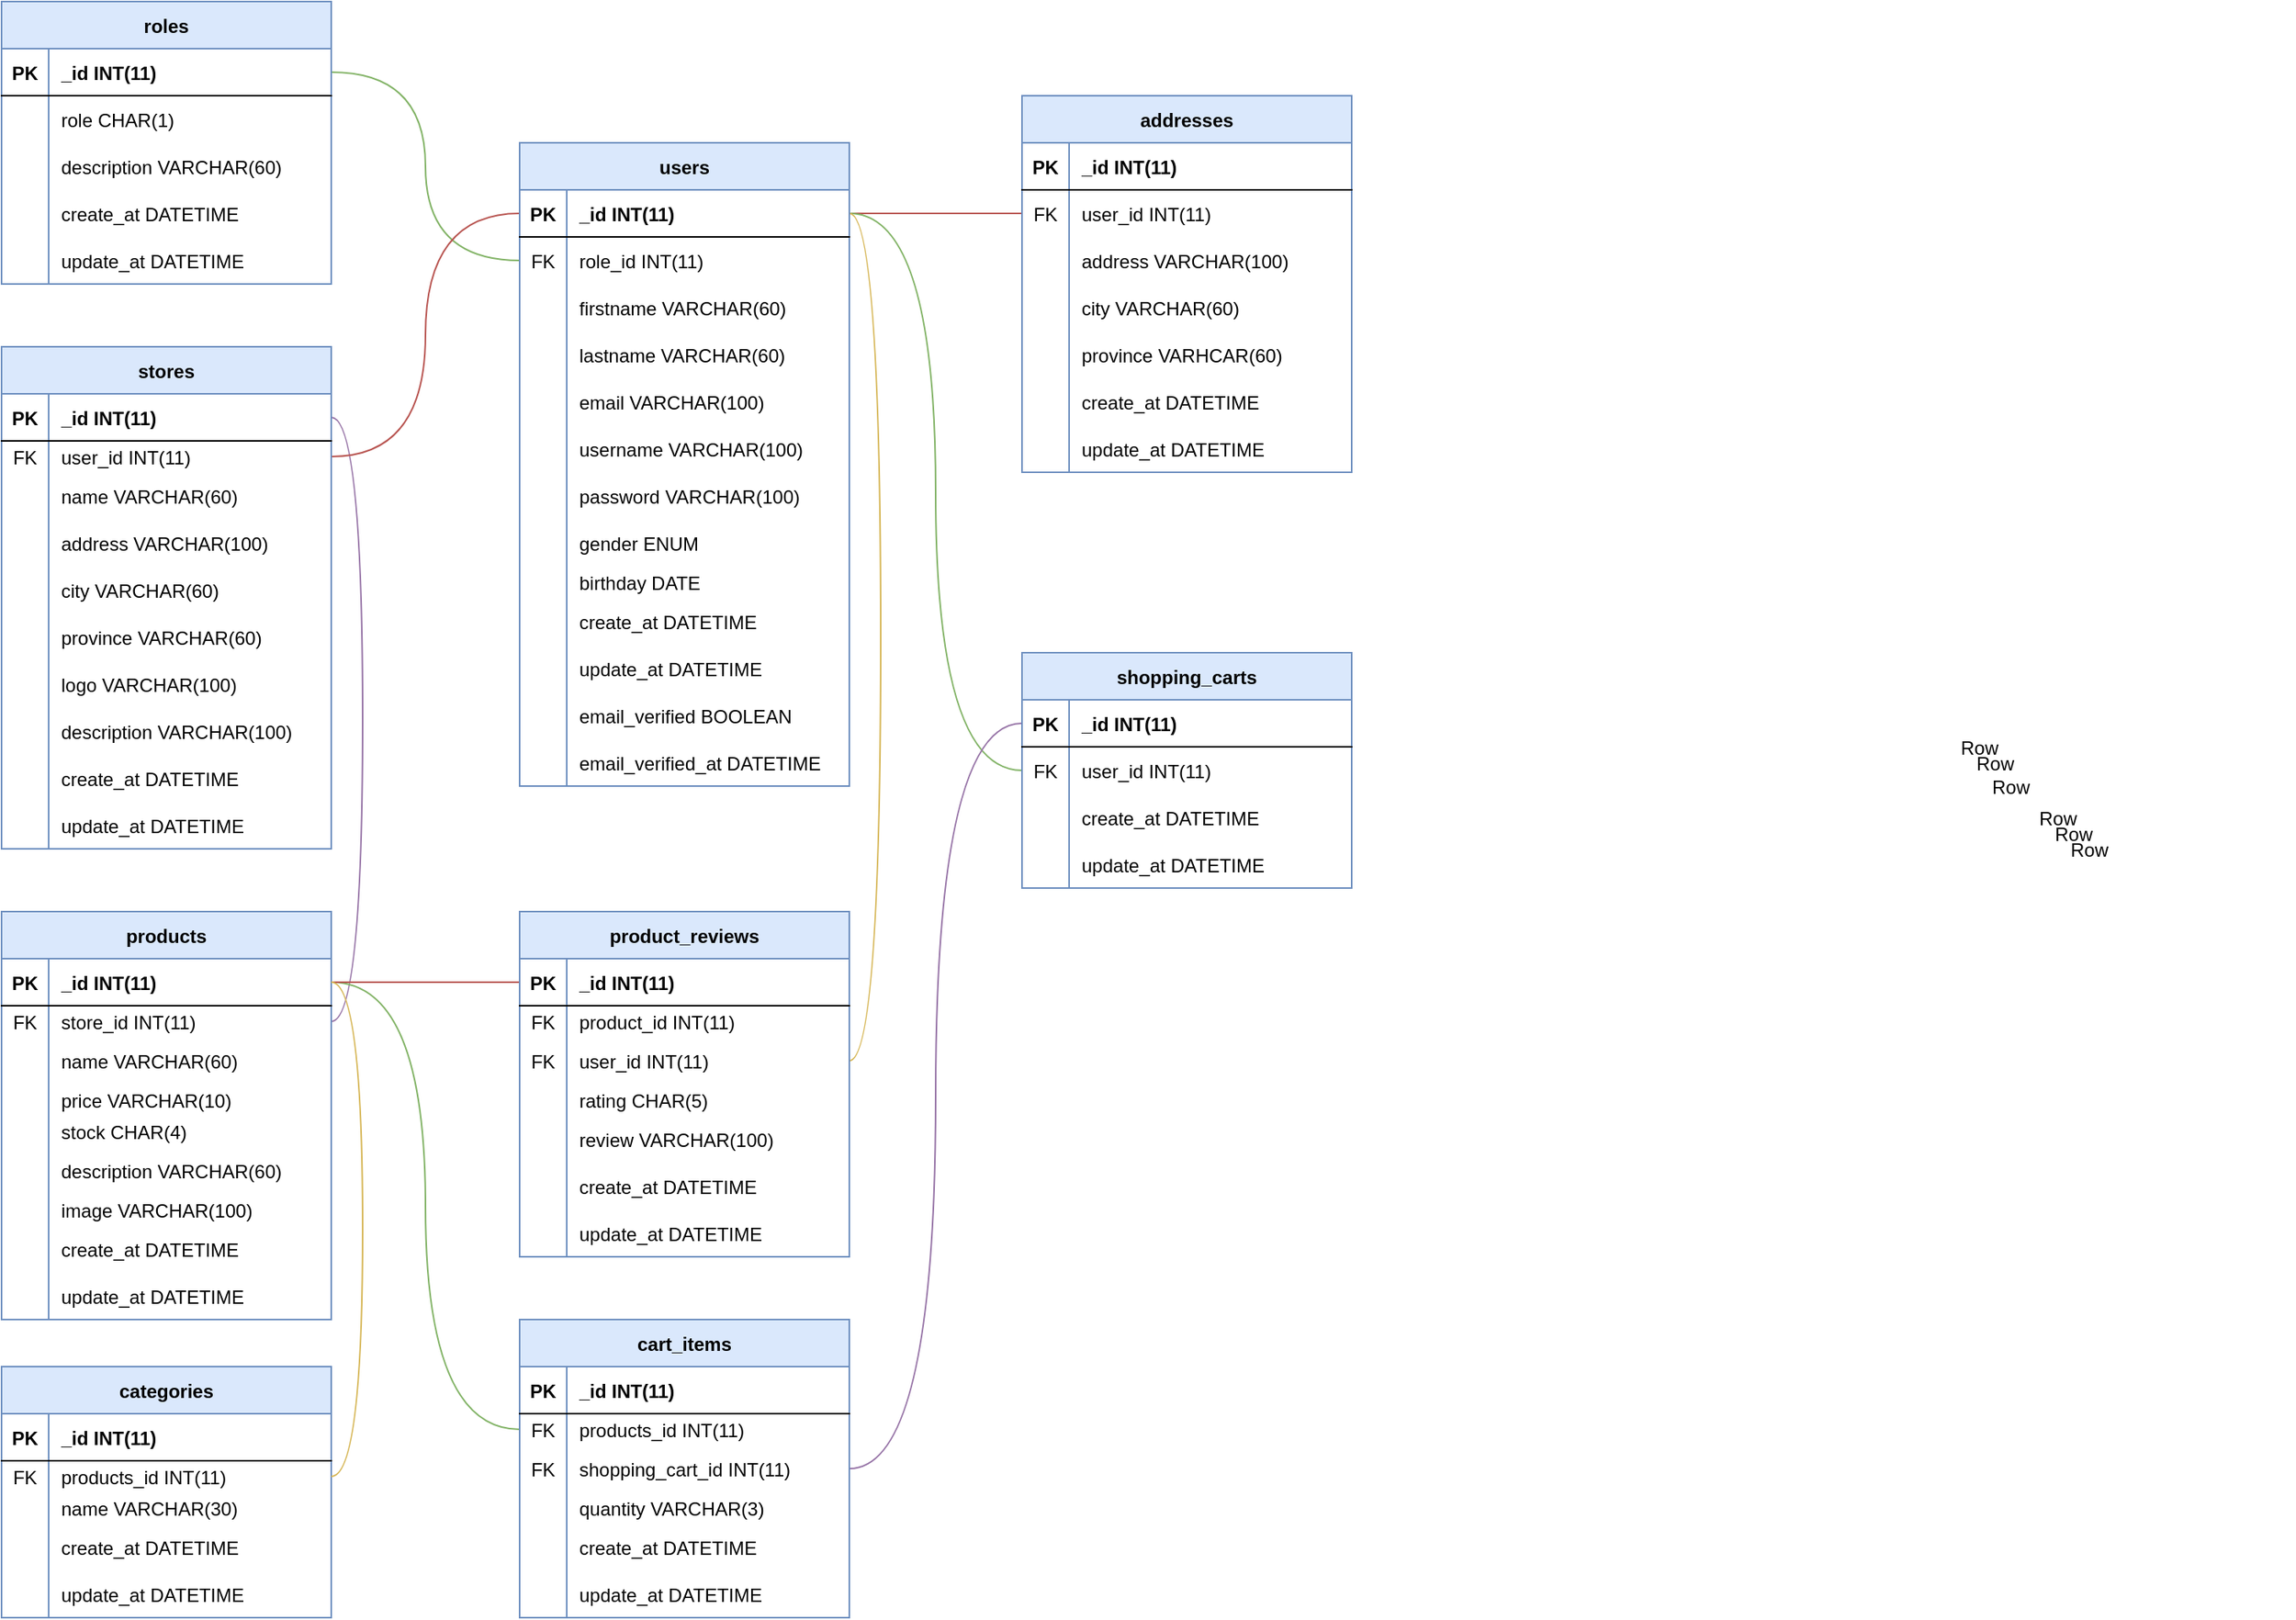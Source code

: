 <mxfile version="13.7.3" type="github">
  <diagram id="WUytMhuzfeB6cCACb5Ij" name="Page-1">
    <mxGraphModel dx="1021" dy="1796" grid="1" gridSize="10" guides="1" tooltips="1" connect="1" arrows="1" fold="1" page="1" pageScale="1" pageWidth="850" pageHeight="1100" math="0" shadow="0">
      <root>
        <mxCell id="0" />
        <mxCell id="1" parent="0" />
        <mxCell id="33xBhob4T_5XSSy58yHE-44" value="" style="edgeStyle=orthogonalEdgeStyle;fontSize=12;html=1;endArrow=none;startArrow=none;exitX=1;exitY=0.5;exitDx=0;exitDy=0;entryX=0;entryY=0.5;entryDx=0;entryDy=0;startFill=0;endFill=0;curved=1;fillColor=#d5e8d4;strokeColor=#82b366;" edge="1" parent="1" source="33xBhob4T_5XSSy58yHE-2" target="33xBhob4T_5XSSy58yHE-41">
          <mxGeometry width="100" height="100" relative="1" as="geometry">
            <mxPoint x="240" y="210" as="sourcePoint" />
            <mxPoint x="340" y="110" as="targetPoint" />
          </mxGeometry>
        </mxCell>
        <mxCell id="33xBhob4T_5XSSy58yHE-99" value="" style="shape=table;startSize=0;container=1;collapsible=1;childLayout=tableLayout;fixedRows=1;rowLines=0;fontStyle=0;align=center;resizeLast=1;strokeColor=none;fillColor=none;" vertex="1" parent="1">
          <mxGeometry x="1250" y="410" width="180" height="30" as="geometry" />
        </mxCell>
        <mxCell id="33xBhob4T_5XSSy58yHE-100" value="" style="shape=partialRectangle;collapsible=0;dropTarget=0;pointerEvents=0;fillColor=none;top=0;left=0;bottom=0;right=0;points=[[0,0.5],[1,0.5]];portConstraint=eastwest;" vertex="1" parent="33xBhob4T_5XSSy58yHE-99">
          <mxGeometry width="180" height="30" as="geometry" />
        </mxCell>
        <mxCell id="33xBhob4T_5XSSy58yHE-101" value="" style="shape=partialRectangle;connectable=0;fillColor=none;top=0;left=0;bottom=0;right=0;editable=1;overflow=hidden;" vertex="1" parent="33xBhob4T_5XSSy58yHE-100">
          <mxGeometry width="30" height="30" as="geometry" />
        </mxCell>
        <mxCell id="33xBhob4T_5XSSy58yHE-102" value="Row" style="shape=partialRectangle;connectable=0;fillColor=none;top=0;left=0;bottom=0;right=0;align=left;spacingLeft=6;overflow=hidden;" vertex="1" parent="33xBhob4T_5XSSy58yHE-100">
          <mxGeometry x="30" width="150" height="30" as="geometry" />
        </mxCell>
        <mxCell id="33xBhob4T_5XSSy58yHE-107" value="" style="shape=table;startSize=0;container=1;collapsible=1;childLayout=tableLayout;fixedRows=1;rowLines=0;fontStyle=0;align=center;resizeLast=1;strokeColor=none;fillColor=none;" vertex="1" parent="1">
          <mxGeometry x="1260" y="420" width="180" height="30" as="geometry" />
        </mxCell>
        <mxCell id="33xBhob4T_5XSSy58yHE-108" value="" style="shape=partialRectangle;collapsible=0;dropTarget=0;pointerEvents=0;fillColor=none;top=0;left=0;bottom=0;right=0;points=[[0,0.5],[1,0.5]];portConstraint=eastwest;" vertex="1" parent="33xBhob4T_5XSSy58yHE-107">
          <mxGeometry width="180" height="30" as="geometry" />
        </mxCell>
        <mxCell id="33xBhob4T_5XSSy58yHE-109" value="" style="shape=partialRectangle;connectable=0;fillColor=none;top=0;left=0;bottom=0;right=0;editable=1;overflow=hidden;" vertex="1" parent="33xBhob4T_5XSSy58yHE-108">
          <mxGeometry width="30" height="30" as="geometry" />
        </mxCell>
        <mxCell id="33xBhob4T_5XSSy58yHE-110" value="Row" style="shape=partialRectangle;connectable=0;fillColor=none;top=0;left=0;bottom=0;right=0;align=left;spacingLeft=6;overflow=hidden;" vertex="1" parent="33xBhob4T_5XSSy58yHE-108">
          <mxGeometry x="30" width="150" height="30" as="geometry" />
        </mxCell>
        <mxCell id="33xBhob4T_5XSSy58yHE-152" value="" style="shape=table;startSize=0;container=1;collapsible=1;childLayout=tableLayout;fixedRows=1;rowLines=0;fontStyle=0;align=center;resizeLast=1;strokeColor=none;fillColor=none;" vertex="1" parent="1">
          <mxGeometry x="1280" y="440" width="180" height="20" as="geometry" />
        </mxCell>
        <mxCell id="33xBhob4T_5XSSy58yHE-153" value="" style="shape=partialRectangle;collapsible=0;dropTarget=0;pointerEvents=0;fillColor=none;top=0;left=0;bottom=0;right=0;points=[[0,0.5],[1,0.5]];portConstraint=eastwest;" vertex="1" parent="33xBhob4T_5XSSy58yHE-152">
          <mxGeometry width="180" height="20" as="geometry" />
        </mxCell>
        <mxCell id="33xBhob4T_5XSSy58yHE-154" value="" style="shape=partialRectangle;connectable=0;fillColor=none;top=0;left=0;bottom=0;right=0;editable=1;overflow=hidden;" vertex="1" parent="33xBhob4T_5XSSy58yHE-153">
          <mxGeometry width="20" height="20" as="geometry" />
        </mxCell>
        <mxCell id="33xBhob4T_5XSSy58yHE-155" value="Row" style="shape=partialRectangle;connectable=0;fillColor=none;top=0;left=0;bottom=0;right=0;align=left;spacingLeft=6;overflow=hidden;" vertex="1" parent="33xBhob4T_5XSSy58yHE-153">
          <mxGeometry x="20" width="160" height="20" as="geometry" />
        </mxCell>
        <mxCell id="33xBhob4T_5XSSy58yHE-160" value="" style="shape=table;startSize=0;container=1;collapsible=1;childLayout=tableLayout;fixedRows=1;rowLines=0;fontStyle=0;align=center;resizeLast=1;strokeColor=none;fillColor=none;" vertex="1" parent="1">
          <mxGeometry x="1300" y="460" width="180" height="20" as="geometry" />
        </mxCell>
        <mxCell id="33xBhob4T_5XSSy58yHE-161" value="" style="shape=partialRectangle;collapsible=0;dropTarget=0;pointerEvents=0;fillColor=none;top=0;left=0;bottom=0;right=0;points=[[0,0.5],[1,0.5]];portConstraint=eastwest;" vertex="1" parent="33xBhob4T_5XSSy58yHE-160">
          <mxGeometry width="180" height="20" as="geometry" />
        </mxCell>
        <mxCell id="33xBhob4T_5XSSy58yHE-162" value="" style="shape=partialRectangle;connectable=0;fillColor=none;top=0;left=0;bottom=0;right=0;editable=1;overflow=hidden;" vertex="1" parent="33xBhob4T_5XSSy58yHE-161">
          <mxGeometry width="30" height="20" as="geometry" />
        </mxCell>
        <mxCell id="33xBhob4T_5XSSy58yHE-163" value="Row" style="shape=partialRectangle;connectable=0;fillColor=none;top=0;left=0;bottom=0;right=0;align=left;spacingLeft=6;overflow=hidden;" vertex="1" parent="33xBhob4T_5XSSy58yHE-161">
          <mxGeometry x="30" width="150" height="20" as="geometry" />
        </mxCell>
        <mxCell id="33xBhob4T_5XSSy58yHE-181" value="" style="shape=table;startSize=0;container=1;collapsible=1;childLayout=tableLayout;fixedRows=1;rowLines=0;fontStyle=0;align=center;resizeLast=1;strokeColor=none;fillColor=none;" vertex="1" parent="1">
          <mxGeometry x="1310" y="470" width="180" height="20" as="geometry" />
        </mxCell>
        <mxCell id="33xBhob4T_5XSSy58yHE-182" value="" style="shape=partialRectangle;collapsible=0;dropTarget=0;pointerEvents=0;fillColor=none;top=0;left=0;bottom=0;right=0;points=[[0,0.5],[1,0.5]];portConstraint=eastwest;" vertex="1" parent="33xBhob4T_5XSSy58yHE-181">
          <mxGeometry width="180" height="20" as="geometry" />
        </mxCell>
        <mxCell id="33xBhob4T_5XSSy58yHE-183" value="" style="shape=partialRectangle;connectable=0;fillColor=none;top=0;left=0;bottom=0;right=0;editable=1;overflow=hidden;" vertex="1" parent="33xBhob4T_5XSSy58yHE-182">
          <mxGeometry width="30" height="20" as="geometry" />
        </mxCell>
        <mxCell id="33xBhob4T_5XSSy58yHE-184" value="Row" style="shape=partialRectangle;connectable=0;fillColor=none;top=0;left=0;bottom=0;right=0;align=left;spacingLeft=6;overflow=hidden;" vertex="1" parent="33xBhob4T_5XSSy58yHE-182">
          <mxGeometry x="30" width="150" height="20" as="geometry" />
        </mxCell>
        <mxCell id="33xBhob4T_5XSSy58yHE-185" value="" style="shape=table;startSize=0;container=1;collapsible=1;childLayout=tableLayout;fixedRows=1;rowLines=0;fontStyle=0;align=center;resizeLast=1;strokeColor=none;fillColor=none;" vertex="1" parent="1">
          <mxGeometry x="1320" y="480" width="180" height="20" as="geometry" />
        </mxCell>
        <mxCell id="33xBhob4T_5XSSy58yHE-186" value="" style="shape=partialRectangle;collapsible=0;dropTarget=0;pointerEvents=0;fillColor=none;top=0;left=0;bottom=0;right=0;points=[[0,0.5],[1,0.5]];portConstraint=eastwest;" vertex="1" parent="33xBhob4T_5XSSy58yHE-185">
          <mxGeometry width="180" height="20" as="geometry" />
        </mxCell>
        <mxCell id="33xBhob4T_5XSSy58yHE-187" value="" style="shape=partialRectangle;connectable=0;fillColor=none;top=0;left=0;bottom=0;right=0;editable=1;overflow=hidden;" vertex="1" parent="33xBhob4T_5XSSy58yHE-186">
          <mxGeometry width="30" height="20" as="geometry" />
        </mxCell>
        <mxCell id="33xBhob4T_5XSSy58yHE-188" value="Row" style="shape=partialRectangle;connectable=0;fillColor=none;top=0;left=0;bottom=0;right=0;align=left;spacingLeft=6;overflow=hidden;" vertex="1" parent="33xBhob4T_5XSSy58yHE-186">
          <mxGeometry x="30" width="150" height="20" as="geometry" />
        </mxCell>
        <mxCell id="33xBhob4T_5XSSy58yHE-247" style="edgeStyle=orthogonalEdgeStyle;rounded=0;orthogonalLoop=1;jettySize=auto;html=1;exitX=1;exitY=0.5;exitDx=0;exitDy=0;entryX=1;entryY=0.5;entryDx=0;entryDy=0;startArrow=none;startFill=0;endArrow=none;endFill=0;curved=1;fillColor=#e1d5e7;strokeColor=#9673a6;" edge="1" parent="1" source="33xBhob4T_5XSSy58yHE-132" target="33xBhob4T_5XSSy58yHE-206">
          <mxGeometry relative="1" as="geometry" />
        </mxCell>
        <mxCell id="33xBhob4T_5XSSy58yHE-248" style="rounded=0;orthogonalLoop=1;jettySize=auto;html=1;exitX=1;exitY=0.5;exitDx=0;exitDy=0;entryX=0;entryY=0.5;entryDx=0;entryDy=0;startArrow=none;startFill=0;endArrow=none;endFill=0;edgeStyle=orthogonalEdgeStyle;curved=1;fillColor=#f8cecc;strokeColor=#b85450;" edge="1" parent="1" source="33xBhob4T_5XSSy58yHE-25" target="33xBhob4T_5XSSy58yHE-74">
          <mxGeometry relative="1" as="geometry" />
        </mxCell>
        <mxCell id="33xBhob4T_5XSSy58yHE-249" style="edgeStyle=orthogonalEdgeStyle;rounded=0;orthogonalLoop=1;jettySize=auto;html=1;exitX=1;exitY=0.5;exitDx=0;exitDy=0;entryX=0;entryY=0.5;entryDx=0;entryDy=0;startArrow=none;startFill=0;endArrow=none;endFill=0;curved=1;fillColor=#f8cecc;strokeColor=#b85450;" edge="1" parent="1" source="33xBhob4T_5XSSy58yHE-165" target="33xBhob4T_5XSSy58yHE-25">
          <mxGeometry relative="1" as="geometry" />
        </mxCell>
        <mxCell id="33xBhob4T_5XSSy58yHE-294" style="edgeStyle=orthogonalEdgeStyle;rounded=0;orthogonalLoop=1;jettySize=auto;html=1;exitX=1;exitY=0.5;exitDx=0;exitDy=0;entryX=0;entryY=0.5;entryDx=0;entryDy=0;startArrow=none;startFill=0;endArrow=none;endFill=0;curved=1;fillColor=#d5e8d4;strokeColor=#82b366;" edge="1" parent="1" source="33xBhob4T_5XSSy58yHE-25" target="33xBhob4T_5XSSy58yHE-257">
          <mxGeometry relative="1" as="geometry" />
        </mxCell>
        <mxCell id="33xBhob4T_5XSSy58yHE-296" style="edgeStyle=orthogonalEdgeStyle;rounded=0;orthogonalLoop=1;jettySize=auto;html=1;exitX=1;exitY=0.5;exitDx=0;exitDy=0;entryX=0;entryY=0.5;entryDx=0;entryDy=0;startArrow=none;startFill=0;endArrow=none;endFill=0;curved=1;fillColor=#d5e8d4;strokeColor=#82b366;" edge="1" parent="1" source="33xBhob4T_5XSSy58yHE-230" target="33xBhob4T_5XSSy58yHE-279">
          <mxGeometry relative="1" as="geometry" />
        </mxCell>
        <mxCell id="33xBhob4T_5XSSy58yHE-298" style="edgeStyle=orthogonalEdgeStyle;rounded=0;orthogonalLoop=1;jettySize=auto;html=1;exitX=1;exitY=0.5;exitDx=0;exitDy=0;startArrow=none;startFill=0;endArrow=none;endFill=0;curved=1;fillColor=#e1d5e7;strokeColor=#9673a6;" edge="1" parent="1" source="33xBhob4T_5XSSy58yHE-282" target="33xBhob4T_5XSSy58yHE-251">
          <mxGeometry relative="1" as="geometry" />
        </mxCell>
        <mxCell id="33xBhob4T_5XSSy58yHE-330" style="edgeStyle=orthogonalEdgeStyle;rounded=0;orthogonalLoop=1;jettySize=auto;html=1;exitX=1;exitY=0.5;exitDx=0;exitDy=0;startArrow=none;startFill=0;endArrow=none;endFill=0;curved=1;fillColor=#fff2cc;strokeColor=#d6b656;" edge="1" parent="1" source="33xBhob4T_5XSSy58yHE-25" target="33xBhob4T_5XSSy58yHE-306">
          <mxGeometry relative="1" as="geometry" />
        </mxCell>
        <mxCell id="33xBhob4T_5XSSy58yHE-336" style="rounded=0;orthogonalLoop=1;jettySize=auto;html=1;exitX=1;exitY=0.5;exitDx=0;exitDy=0;entryX=0;entryY=0.5;entryDx=0;entryDy=0;startArrow=none;startFill=0;endArrow=none;endFill=0;edgeStyle=orthogonalEdgeStyle;curved=1;fillColor=#f8cecc;strokeColor=#b85450;strokeWidth=1;" edge="1" parent="1" source="33xBhob4T_5XSSy58yHE-230" target="33xBhob4T_5XSSy58yHE-300">
          <mxGeometry relative="1" as="geometry" />
        </mxCell>
        <mxCell id="33xBhob4T_5XSSy58yHE-24" value="users" style="shape=table;startSize=30;container=1;collapsible=1;childLayout=tableLayout;fixedRows=1;rowLines=0;fontStyle=1;align=center;resizeLast=1;rounded=0;sketch=0;shadow=0;fillColor=#dae8fc;strokeColor=#6c8ebf;" vertex="1" parent="1">
          <mxGeometry x="370" y="40" width="210" height="410" as="geometry">
            <mxRectangle x="10" y="40" width="60" height="30" as="alternateBounds" />
          </mxGeometry>
        </mxCell>
        <mxCell id="33xBhob4T_5XSSy58yHE-25" value="" style="shape=partialRectangle;collapsible=0;dropTarget=0;pointerEvents=0;fillColor=none;top=0;left=0;bottom=1;right=0;points=[[0,0.5],[1,0.5]];portConstraint=eastwest;" vertex="1" parent="33xBhob4T_5XSSy58yHE-24">
          <mxGeometry y="30" width="210" height="30" as="geometry" />
        </mxCell>
        <mxCell id="33xBhob4T_5XSSy58yHE-26" value="PK" style="shape=partialRectangle;connectable=0;fillColor=none;top=0;left=0;bottom=0;right=0;fontStyle=1;overflow=hidden;" vertex="1" parent="33xBhob4T_5XSSy58yHE-25">
          <mxGeometry width="30" height="30" as="geometry" />
        </mxCell>
        <mxCell id="33xBhob4T_5XSSy58yHE-27" value="_id INT(11)" style="shape=partialRectangle;connectable=0;fillColor=none;top=0;left=0;bottom=0;right=0;align=left;spacingLeft=6;fontStyle=1;overflow=hidden;" vertex="1" parent="33xBhob4T_5XSSy58yHE-25">
          <mxGeometry x="30" width="180" height="30" as="geometry" />
        </mxCell>
        <mxCell id="33xBhob4T_5XSSy58yHE-41" value="" style="shape=partialRectangle;collapsible=0;dropTarget=0;pointerEvents=0;fillColor=none;top=0;left=0;bottom=0;right=0;points=[[0,0.5],[1,0.5]];portConstraint=eastwest;" vertex="1" parent="33xBhob4T_5XSSy58yHE-24">
          <mxGeometry y="60" width="210" height="30" as="geometry" />
        </mxCell>
        <mxCell id="33xBhob4T_5XSSy58yHE-42" value="FK" style="shape=partialRectangle;connectable=0;fillColor=none;top=0;left=0;bottom=0;right=0;fontStyle=0;overflow=hidden;" vertex="1" parent="33xBhob4T_5XSSy58yHE-41">
          <mxGeometry width="30" height="30" as="geometry" />
        </mxCell>
        <mxCell id="33xBhob4T_5XSSy58yHE-43" value="role_id INT(11)" style="shape=partialRectangle;connectable=0;fillColor=none;top=0;left=0;bottom=0;right=0;align=left;spacingLeft=6;fontStyle=0;overflow=hidden;" vertex="1" parent="33xBhob4T_5XSSy58yHE-41">
          <mxGeometry x="30" width="180" height="30" as="geometry" />
        </mxCell>
        <mxCell id="33xBhob4T_5XSSy58yHE-58" value="" style="shape=partialRectangle;collapsible=0;dropTarget=0;pointerEvents=0;fillColor=none;top=0;left=0;bottom=0;right=0;points=[[0,0.5],[1,0.5]];portConstraint=eastwest;" vertex="1" parent="33xBhob4T_5XSSy58yHE-24">
          <mxGeometry y="90" width="210" height="30" as="geometry" />
        </mxCell>
        <mxCell id="33xBhob4T_5XSSy58yHE-59" value="" style="shape=partialRectangle;connectable=0;fillColor=none;top=0;left=0;bottom=0;right=0;editable=1;overflow=hidden;" vertex="1" parent="33xBhob4T_5XSSy58yHE-58">
          <mxGeometry width="30" height="30" as="geometry" />
        </mxCell>
        <mxCell id="33xBhob4T_5XSSy58yHE-60" value="firstname VARCHAR(60)" style="shape=partialRectangle;connectable=0;fillColor=none;top=0;left=0;bottom=0;right=0;align=left;spacingLeft=6;overflow=hidden;" vertex="1" parent="33xBhob4T_5XSSy58yHE-58">
          <mxGeometry x="30" width="180" height="30" as="geometry" />
        </mxCell>
        <mxCell id="33xBhob4T_5XSSy58yHE-62" value="" style="shape=partialRectangle;collapsible=0;dropTarget=0;pointerEvents=0;fillColor=none;top=0;left=0;bottom=0;right=0;points=[[0,0.5],[1,0.5]];portConstraint=eastwest;" vertex="1" parent="33xBhob4T_5XSSy58yHE-24">
          <mxGeometry y="120" width="210" height="30" as="geometry" />
        </mxCell>
        <mxCell id="33xBhob4T_5XSSy58yHE-63" value="" style="shape=partialRectangle;connectable=0;fillColor=none;top=0;left=0;bottom=0;right=0;editable=1;overflow=hidden;" vertex="1" parent="33xBhob4T_5XSSy58yHE-62">
          <mxGeometry width="30" height="30" as="geometry" />
        </mxCell>
        <mxCell id="33xBhob4T_5XSSy58yHE-64" value="lastname VARCHAR(60)" style="shape=partialRectangle;connectable=0;fillColor=none;top=0;left=0;bottom=0;right=0;align=left;spacingLeft=6;overflow=hidden;" vertex="1" parent="33xBhob4T_5XSSy58yHE-62">
          <mxGeometry x="30" width="180" height="30" as="geometry" />
        </mxCell>
        <mxCell id="33xBhob4T_5XSSy58yHE-46" value="" style="shape=partialRectangle;collapsible=0;dropTarget=0;pointerEvents=0;fillColor=none;top=0;left=0;bottom=0;right=0;points=[[0,0.5],[1,0.5]];portConstraint=eastwest;" vertex="1" parent="33xBhob4T_5XSSy58yHE-24">
          <mxGeometry y="150" width="210" height="30" as="geometry" />
        </mxCell>
        <mxCell id="33xBhob4T_5XSSy58yHE-47" value="" style="shape=partialRectangle;connectable=0;fillColor=none;top=0;left=0;bottom=0;right=0;editable=1;overflow=hidden;" vertex="1" parent="33xBhob4T_5XSSy58yHE-46">
          <mxGeometry width="30" height="30" as="geometry" />
        </mxCell>
        <mxCell id="33xBhob4T_5XSSy58yHE-48" value="email VARCHAR(100)" style="shape=partialRectangle;connectable=0;fillColor=none;top=0;left=0;bottom=0;right=0;align=left;spacingLeft=6;overflow=hidden;" vertex="1" parent="33xBhob4T_5XSSy58yHE-46">
          <mxGeometry x="30" width="180" height="30" as="geometry" />
        </mxCell>
        <mxCell id="33xBhob4T_5XSSy58yHE-28" value="" style="shape=partialRectangle;collapsible=0;dropTarget=0;pointerEvents=0;fillColor=none;top=0;left=0;bottom=0;right=0;points=[[0,0.5],[1,0.5]];portConstraint=eastwest;" vertex="1" parent="33xBhob4T_5XSSy58yHE-24">
          <mxGeometry y="180" width="210" height="30" as="geometry" />
        </mxCell>
        <mxCell id="33xBhob4T_5XSSy58yHE-29" value="" style="shape=partialRectangle;connectable=0;fillColor=none;top=0;left=0;bottom=0;right=0;editable=1;overflow=hidden;" vertex="1" parent="33xBhob4T_5XSSy58yHE-28">
          <mxGeometry width="30" height="30" as="geometry" />
        </mxCell>
        <mxCell id="33xBhob4T_5XSSy58yHE-30" value="username VARCHAR(100)" style="shape=partialRectangle;connectable=0;fillColor=none;top=0;left=0;bottom=0;right=0;align=left;spacingLeft=6;overflow=hidden;" vertex="1" parent="33xBhob4T_5XSSy58yHE-28">
          <mxGeometry x="30" width="180" height="30" as="geometry" />
        </mxCell>
        <mxCell id="33xBhob4T_5XSSy58yHE-31" value="" style="shape=partialRectangle;collapsible=0;dropTarget=0;pointerEvents=0;fillColor=none;top=0;left=0;bottom=0;right=0;points=[[0,0.5],[1,0.5]];portConstraint=eastwest;" vertex="1" parent="33xBhob4T_5XSSy58yHE-24">
          <mxGeometry y="210" width="210" height="30" as="geometry" />
        </mxCell>
        <mxCell id="33xBhob4T_5XSSy58yHE-32" value="" style="shape=partialRectangle;connectable=0;fillColor=none;top=0;left=0;bottom=0;right=0;editable=1;overflow=hidden;" vertex="1" parent="33xBhob4T_5XSSy58yHE-31">
          <mxGeometry width="30" height="30" as="geometry" />
        </mxCell>
        <mxCell id="33xBhob4T_5XSSy58yHE-33" value="password VARCHAR(100)" style="shape=partialRectangle;connectable=0;fillColor=none;top=0;left=0;bottom=0;right=0;align=left;spacingLeft=6;overflow=hidden;" vertex="1" parent="33xBhob4T_5XSSy58yHE-31">
          <mxGeometry x="30" width="180" height="30" as="geometry" />
        </mxCell>
        <mxCell id="33xBhob4T_5XSSy58yHE-54" value="" style="shape=partialRectangle;collapsible=0;dropTarget=0;pointerEvents=0;fillColor=none;top=0;left=0;bottom=0;right=0;points=[[0,0.5],[1,0.5]];portConstraint=eastwest;" vertex="1" parent="33xBhob4T_5XSSy58yHE-24">
          <mxGeometry y="240" width="210" height="30" as="geometry" />
        </mxCell>
        <mxCell id="33xBhob4T_5XSSy58yHE-55" value="" style="shape=partialRectangle;connectable=0;fillColor=none;top=0;left=0;bottom=0;right=0;editable=1;overflow=hidden;" vertex="1" parent="33xBhob4T_5XSSy58yHE-54">
          <mxGeometry width="30" height="30" as="geometry" />
        </mxCell>
        <mxCell id="33xBhob4T_5XSSy58yHE-56" value="gender ENUM" style="shape=partialRectangle;connectable=0;fillColor=none;top=0;left=0;bottom=0;right=0;align=left;spacingLeft=6;overflow=hidden;" vertex="1" parent="33xBhob4T_5XSSy58yHE-54">
          <mxGeometry x="30" width="180" height="30" as="geometry" />
        </mxCell>
        <mxCell id="33xBhob4T_5XSSy58yHE-112" value="" style="shape=partialRectangle;collapsible=0;dropTarget=0;pointerEvents=0;fillColor=none;top=0;left=0;bottom=0;right=0;points=[[0,0.5],[1,0.5]];portConstraint=eastwest;" vertex="1" parent="33xBhob4T_5XSSy58yHE-24">
          <mxGeometry y="270" width="210" height="20" as="geometry" />
        </mxCell>
        <mxCell id="33xBhob4T_5XSSy58yHE-113" value="" style="shape=partialRectangle;connectable=0;fillColor=none;top=0;left=0;bottom=0;right=0;editable=1;overflow=hidden;" vertex="1" parent="33xBhob4T_5XSSy58yHE-112">
          <mxGeometry width="30" height="20" as="geometry" />
        </mxCell>
        <mxCell id="33xBhob4T_5XSSy58yHE-114" value="birthday DATE" style="shape=partialRectangle;connectable=0;fillColor=none;top=0;left=0;bottom=0;right=0;align=left;spacingLeft=6;overflow=hidden;" vertex="1" parent="33xBhob4T_5XSSy58yHE-112">
          <mxGeometry x="30" width="180" height="20" as="geometry" />
        </mxCell>
        <mxCell id="33xBhob4T_5XSSy58yHE-34" value="" style="shape=partialRectangle;collapsible=0;dropTarget=0;pointerEvents=0;fillColor=none;top=0;left=0;bottom=0;right=0;points=[[0,0.5],[1,0.5]];portConstraint=eastwest;" vertex="1" parent="33xBhob4T_5XSSy58yHE-24">
          <mxGeometry y="290" width="210" height="30" as="geometry" />
        </mxCell>
        <mxCell id="33xBhob4T_5XSSy58yHE-35" value="" style="shape=partialRectangle;connectable=0;fillColor=none;top=0;left=0;bottom=0;right=0;editable=1;overflow=hidden;" vertex="1" parent="33xBhob4T_5XSSy58yHE-34">
          <mxGeometry width="30" height="30" as="geometry" />
        </mxCell>
        <mxCell id="33xBhob4T_5XSSy58yHE-36" value="create_at DATETIME" style="shape=partialRectangle;connectable=0;fillColor=none;top=0;left=0;bottom=0;right=0;align=left;spacingLeft=6;overflow=hidden;" vertex="1" parent="33xBhob4T_5XSSy58yHE-34">
          <mxGeometry x="30" width="180" height="30" as="geometry" />
        </mxCell>
        <mxCell id="33xBhob4T_5XSSy58yHE-37" value="" style="shape=partialRectangle;collapsible=0;dropTarget=0;pointerEvents=0;fillColor=none;top=0;left=0;bottom=0;right=0;points=[[0,0.5],[1,0.5]];portConstraint=eastwest;" vertex="1" parent="33xBhob4T_5XSSy58yHE-24">
          <mxGeometry y="320" width="210" height="30" as="geometry" />
        </mxCell>
        <mxCell id="33xBhob4T_5XSSy58yHE-38" value="" style="shape=partialRectangle;connectable=0;fillColor=none;top=0;left=0;bottom=0;right=0;editable=1;overflow=hidden;" vertex="1" parent="33xBhob4T_5XSSy58yHE-37">
          <mxGeometry width="30" height="30" as="geometry" />
        </mxCell>
        <mxCell id="33xBhob4T_5XSSy58yHE-39" value="update_at DATETIME" style="shape=partialRectangle;connectable=0;fillColor=none;top=0;left=0;bottom=0;right=0;align=left;spacingLeft=6;overflow=hidden;" vertex="1" parent="33xBhob4T_5XSSy58yHE-37">
          <mxGeometry x="30" width="180" height="30" as="geometry" />
        </mxCell>
        <mxCell id="33xBhob4T_5XSSy58yHE-66" value="" style="shape=partialRectangle;collapsible=0;dropTarget=0;pointerEvents=0;fillColor=none;top=0;left=0;bottom=0;right=0;points=[[0,0.5],[1,0.5]];portConstraint=eastwest;" vertex="1" parent="33xBhob4T_5XSSy58yHE-24">
          <mxGeometry y="350" width="210" height="30" as="geometry" />
        </mxCell>
        <mxCell id="33xBhob4T_5XSSy58yHE-67" value="" style="shape=partialRectangle;connectable=0;fillColor=none;top=0;left=0;bottom=0;right=0;editable=1;overflow=hidden;" vertex="1" parent="33xBhob4T_5XSSy58yHE-66">
          <mxGeometry width="30" height="30" as="geometry" />
        </mxCell>
        <mxCell id="33xBhob4T_5XSSy58yHE-68" value="email_verified BOOLEAN" style="shape=partialRectangle;connectable=0;fillColor=none;top=0;left=0;bottom=0;right=0;align=left;spacingLeft=6;overflow=hidden;" vertex="1" parent="33xBhob4T_5XSSy58yHE-66">
          <mxGeometry x="30" width="180" height="30" as="geometry" />
        </mxCell>
        <mxCell id="33xBhob4T_5XSSy58yHE-70" value="" style="shape=partialRectangle;collapsible=0;dropTarget=0;pointerEvents=0;fillColor=none;top=0;left=0;bottom=0;right=0;points=[[0,0.5],[1,0.5]];portConstraint=eastwest;" vertex="1" parent="33xBhob4T_5XSSy58yHE-24">
          <mxGeometry y="380" width="210" height="30" as="geometry" />
        </mxCell>
        <mxCell id="33xBhob4T_5XSSy58yHE-71" value="" style="shape=partialRectangle;connectable=0;fillColor=none;top=0;left=0;bottom=0;right=0;editable=1;overflow=hidden;" vertex="1" parent="33xBhob4T_5XSSy58yHE-70">
          <mxGeometry width="30" height="30" as="geometry" />
        </mxCell>
        <mxCell id="33xBhob4T_5XSSy58yHE-72" value="email_verified_at DATETIME" style="shape=partialRectangle;connectable=0;fillColor=none;top=0;left=0;bottom=0;right=0;align=left;spacingLeft=6;overflow=hidden;" vertex="1" parent="33xBhob4T_5XSSy58yHE-70">
          <mxGeometry x="30" width="180" height="30" as="geometry" />
        </mxCell>
        <mxCell id="33xBhob4T_5XSSy58yHE-77" value="addresses" style="shape=table;startSize=30;container=1;collapsible=1;childLayout=tableLayout;fixedRows=1;rowLines=0;fontStyle=1;align=center;resizeLast=1;fillColor=#dae8fc;strokeColor=#6c8ebf;" vertex="1" parent="1">
          <mxGeometry x="690" y="10" width="210" height="240" as="geometry">
            <mxRectangle x="10" y="40" width="60" height="30" as="alternateBounds" />
          </mxGeometry>
        </mxCell>
        <mxCell id="33xBhob4T_5XSSy58yHE-78" value="" style="shape=partialRectangle;collapsible=0;dropTarget=0;pointerEvents=0;fillColor=none;top=0;left=0;bottom=1;right=0;points=[[0,0.5],[1,0.5]];portConstraint=eastwest;" vertex="1" parent="33xBhob4T_5XSSy58yHE-77">
          <mxGeometry y="30" width="210" height="30" as="geometry" />
        </mxCell>
        <mxCell id="33xBhob4T_5XSSy58yHE-79" value="PK" style="shape=partialRectangle;connectable=0;fillColor=none;top=0;left=0;bottom=0;right=0;fontStyle=1;overflow=hidden;" vertex="1" parent="33xBhob4T_5XSSy58yHE-78">
          <mxGeometry width="30" height="30" as="geometry" />
        </mxCell>
        <mxCell id="33xBhob4T_5XSSy58yHE-80" value="_id INT(11)" style="shape=partialRectangle;connectable=0;fillColor=none;top=0;left=0;bottom=0;right=0;align=left;spacingLeft=6;fontStyle=1;overflow=hidden;" vertex="1" parent="33xBhob4T_5XSSy58yHE-78">
          <mxGeometry x="30" width="180" height="30" as="geometry" />
        </mxCell>
        <mxCell id="33xBhob4T_5XSSy58yHE-74" value="" style="shape=partialRectangle;collapsible=0;dropTarget=0;pointerEvents=0;fillColor=none;top=0;left=0;bottom=0;right=0;points=[[0,0.5],[1,0.5]];portConstraint=eastwest;" vertex="1" parent="33xBhob4T_5XSSy58yHE-77">
          <mxGeometry y="60" width="210" height="30" as="geometry" />
        </mxCell>
        <mxCell id="33xBhob4T_5XSSy58yHE-75" value="FK" style="shape=partialRectangle;connectable=0;fillColor=none;top=0;left=0;bottom=0;right=0;fontStyle=0;overflow=hidden;" vertex="1" parent="33xBhob4T_5XSSy58yHE-74">
          <mxGeometry width="30" height="30" as="geometry" />
        </mxCell>
        <mxCell id="33xBhob4T_5XSSy58yHE-76" value="user_id INT(11)" style="shape=partialRectangle;connectable=0;fillColor=none;top=0;left=0;bottom=0;right=0;align=left;spacingLeft=6;fontStyle=0;overflow=hidden;" vertex="1" parent="33xBhob4T_5XSSy58yHE-74">
          <mxGeometry x="30" width="180" height="30" as="geometry" />
        </mxCell>
        <mxCell id="33xBhob4T_5XSSy58yHE-84" value="" style="shape=partialRectangle;collapsible=0;dropTarget=0;pointerEvents=0;fillColor=none;top=0;left=0;bottom=0;right=0;points=[[0,0.5],[1,0.5]];portConstraint=eastwest;" vertex="1" parent="33xBhob4T_5XSSy58yHE-77">
          <mxGeometry y="90" width="210" height="30" as="geometry" />
        </mxCell>
        <mxCell id="33xBhob4T_5XSSy58yHE-85" value="" style="shape=partialRectangle;connectable=0;fillColor=none;top=0;left=0;bottom=0;right=0;editable=1;overflow=hidden;" vertex="1" parent="33xBhob4T_5XSSy58yHE-84">
          <mxGeometry width="30" height="30" as="geometry" />
        </mxCell>
        <mxCell id="33xBhob4T_5XSSy58yHE-86" value="address VARCHAR(100)" style="shape=partialRectangle;connectable=0;fillColor=none;top=0;left=0;bottom=0;right=0;align=left;spacingLeft=6;overflow=hidden;" vertex="1" parent="33xBhob4T_5XSSy58yHE-84">
          <mxGeometry x="30" width="180" height="30" as="geometry" />
        </mxCell>
        <mxCell id="33xBhob4T_5XSSy58yHE-96" value="" style="shape=partialRectangle;collapsible=0;dropTarget=0;pointerEvents=0;fillColor=none;top=0;left=0;bottom=0;right=0;points=[[0,0.5],[1,0.5]];portConstraint=eastwest;" vertex="1" parent="33xBhob4T_5XSSy58yHE-77">
          <mxGeometry y="120" width="210" height="30" as="geometry" />
        </mxCell>
        <mxCell id="33xBhob4T_5XSSy58yHE-97" value="" style="shape=partialRectangle;connectable=0;fillColor=none;top=0;left=0;bottom=0;right=0;editable=1;overflow=hidden;" vertex="1" parent="33xBhob4T_5XSSy58yHE-96">
          <mxGeometry width="30" height="30" as="geometry" />
        </mxCell>
        <mxCell id="33xBhob4T_5XSSy58yHE-98" value="city VARCHAR(60)" style="shape=partialRectangle;connectable=0;fillColor=none;top=0;left=0;bottom=0;right=0;align=left;spacingLeft=6;overflow=hidden;" vertex="1" parent="33xBhob4T_5XSSy58yHE-96">
          <mxGeometry x="30" width="180" height="30" as="geometry" />
        </mxCell>
        <mxCell id="33xBhob4T_5XSSy58yHE-104" value="" style="shape=partialRectangle;collapsible=0;dropTarget=0;pointerEvents=0;fillColor=none;top=0;left=0;bottom=0;right=0;points=[[0,0.5],[1,0.5]];portConstraint=eastwest;" vertex="1" parent="33xBhob4T_5XSSy58yHE-77">
          <mxGeometry y="150" width="210" height="30" as="geometry" />
        </mxCell>
        <mxCell id="33xBhob4T_5XSSy58yHE-105" value="" style="shape=partialRectangle;connectable=0;fillColor=none;top=0;left=0;bottom=0;right=0;editable=1;overflow=hidden;" vertex="1" parent="33xBhob4T_5XSSy58yHE-104">
          <mxGeometry width="30" height="30" as="geometry" />
        </mxCell>
        <mxCell id="33xBhob4T_5XSSy58yHE-106" value="province VARHCAR(60)" style="shape=partialRectangle;connectable=0;fillColor=none;top=0;left=0;bottom=0;right=0;align=left;spacingLeft=6;overflow=hidden;" vertex="1" parent="33xBhob4T_5XSSy58yHE-104">
          <mxGeometry x="30" width="180" height="30" as="geometry" />
        </mxCell>
        <mxCell id="33xBhob4T_5XSSy58yHE-87" value="" style="shape=partialRectangle;collapsible=0;dropTarget=0;pointerEvents=0;fillColor=none;top=0;left=0;bottom=0;right=0;points=[[0,0.5],[1,0.5]];portConstraint=eastwest;" vertex="1" parent="33xBhob4T_5XSSy58yHE-77">
          <mxGeometry y="180" width="210" height="30" as="geometry" />
        </mxCell>
        <mxCell id="33xBhob4T_5XSSy58yHE-88" value="" style="shape=partialRectangle;connectable=0;fillColor=none;top=0;left=0;bottom=0;right=0;editable=1;overflow=hidden;" vertex="1" parent="33xBhob4T_5XSSy58yHE-87">
          <mxGeometry width="30" height="30" as="geometry" />
        </mxCell>
        <mxCell id="33xBhob4T_5XSSy58yHE-89" value="create_at DATETIME" style="shape=partialRectangle;connectable=0;fillColor=none;top=0;left=0;bottom=0;right=0;align=left;spacingLeft=6;overflow=hidden;" vertex="1" parent="33xBhob4T_5XSSy58yHE-87">
          <mxGeometry x="30" width="180" height="30" as="geometry" />
        </mxCell>
        <mxCell id="33xBhob4T_5XSSy58yHE-90" value="" style="shape=partialRectangle;collapsible=0;dropTarget=0;pointerEvents=0;fillColor=none;top=0;left=0;bottom=0;right=0;points=[[0,0.5],[1,0.5]];portConstraint=eastwest;" vertex="1" parent="33xBhob4T_5XSSy58yHE-77">
          <mxGeometry y="210" width="210" height="30" as="geometry" />
        </mxCell>
        <mxCell id="33xBhob4T_5XSSy58yHE-91" value="" style="shape=partialRectangle;connectable=0;fillColor=none;top=0;left=0;bottom=0;right=0;editable=1;overflow=hidden;" vertex="1" parent="33xBhob4T_5XSSy58yHE-90">
          <mxGeometry width="30" height="30" as="geometry" />
        </mxCell>
        <mxCell id="33xBhob4T_5XSSy58yHE-92" value="update_at DATETIME" style="shape=partialRectangle;connectable=0;fillColor=none;top=0;left=0;bottom=0;right=0;align=left;spacingLeft=6;overflow=hidden;" vertex="1" parent="33xBhob4T_5XSSy58yHE-90">
          <mxGeometry x="30" width="180" height="30" as="geometry" />
        </mxCell>
        <mxCell id="33xBhob4T_5XSSy58yHE-250" value="shopping_carts" style="shape=table;startSize=30;container=1;collapsible=1;childLayout=tableLayout;fixedRows=1;rowLines=0;fontStyle=1;align=center;resizeLast=1;fillColor=#dae8fc;strokeColor=#6c8ebf;" vertex="1" parent="1">
          <mxGeometry x="690" y="365" width="210" height="150" as="geometry">
            <mxRectangle x="10" y="40" width="60" height="30" as="alternateBounds" />
          </mxGeometry>
        </mxCell>
        <mxCell id="33xBhob4T_5XSSy58yHE-251" value="" style="shape=partialRectangle;collapsible=0;dropTarget=0;pointerEvents=0;fillColor=none;top=0;left=0;bottom=1;right=0;points=[[0,0.5],[1,0.5]];portConstraint=eastwest;" vertex="1" parent="33xBhob4T_5XSSy58yHE-250">
          <mxGeometry y="30" width="210" height="30" as="geometry" />
        </mxCell>
        <mxCell id="33xBhob4T_5XSSy58yHE-252" value="PK" style="shape=partialRectangle;connectable=0;fillColor=none;top=0;left=0;bottom=0;right=0;fontStyle=1;overflow=hidden;" vertex="1" parent="33xBhob4T_5XSSy58yHE-251">
          <mxGeometry width="30" height="30" as="geometry" />
        </mxCell>
        <mxCell id="33xBhob4T_5XSSy58yHE-253" value="_id INT(11)" style="shape=partialRectangle;connectable=0;fillColor=none;top=0;left=0;bottom=0;right=0;align=left;spacingLeft=6;fontStyle=1;overflow=hidden;" vertex="1" parent="33xBhob4T_5XSSy58yHE-251">
          <mxGeometry x="30" width="180" height="30" as="geometry" />
        </mxCell>
        <mxCell id="33xBhob4T_5XSSy58yHE-257" value="" style="shape=partialRectangle;collapsible=0;dropTarget=0;pointerEvents=0;fillColor=none;top=0;left=0;bottom=0;right=0;points=[[0,0.5],[1,0.5]];portConstraint=eastwest;" vertex="1" parent="33xBhob4T_5XSSy58yHE-250">
          <mxGeometry y="60" width="210" height="30" as="geometry" />
        </mxCell>
        <mxCell id="33xBhob4T_5XSSy58yHE-258" value="FK" style="shape=partialRectangle;connectable=0;fillColor=none;top=0;left=0;bottom=0;right=0;editable=1;overflow=hidden;" vertex="1" parent="33xBhob4T_5XSSy58yHE-257">
          <mxGeometry width="30" height="30" as="geometry" />
        </mxCell>
        <mxCell id="33xBhob4T_5XSSy58yHE-259" value="user_id INT(11)" style="shape=partialRectangle;connectable=0;fillColor=none;top=0;left=0;bottom=0;right=0;align=left;spacingLeft=6;overflow=hidden;" vertex="1" parent="33xBhob4T_5XSSy58yHE-257">
          <mxGeometry x="30" width="180" height="30" as="geometry" />
        </mxCell>
        <mxCell id="33xBhob4T_5XSSy58yHE-269" value="" style="shape=partialRectangle;collapsible=0;dropTarget=0;pointerEvents=0;fillColor=none;top=0;left=0;bottom=0;right=0;points=[[0,0.5],[1,0.5]];portConstraint=eastwest;" vertex="1" parent="33xBhob4T_5XSSy58yHE-250">
          <mxGeometry y="90" width="210" height="30" as="geometry" />
        </mxCell>
        <mxCell id="33xBhob4T_5XSSy58yHE-270" value="" style="shape=partialRectangle;connectable=0;fillColor=none;top=0;left=0;bottom=0;right=0;editable=1;overflow=hidden;" vertex="1" parent="33xBhob4T_5XSSy58yHE-269">
          <mxGeometry width="30" height="30" as="geometry" />
        </mxCell>
        <mxCell id="33xBhob4T_5XSSy58yHE-271" value="create_at DATETIME" style="shape=partialRectangle;connectable=0;fillColor=none;top=0;left=0;bottom=0;right=0;align=left;spacingLeft=6;overflow=hidden;" vertex="1" parent="33xBhob4T_5XSSy58yHE-269">
          <mxGeometry x="30" width="180" height="30" as="geometry" />
        </mxCell>
        <mxCell id="33xBhob4T_5XSSy58yHE-272" value="" style="shape=partialRectangle;collapsible=0;dropTarget=0;pointerEvents=0;fillColor=none;top=0;left=0;bottom=0;right=0;points=[[0,0.5],[1,0.5]];portConstraint=eastwest;" vertex="1" parent="33xBhob4T_5XSSy58yHE-250">
          <mxGeometry y="120" width="210" height="30" as="geometry" />
        </mxCell>
        <mxCell id="33xBhob4T_5XSSy58yHE-273" value="" style="shape=partialRectangle;connectable=0;fillColor=none;top=0;left=0;bottom=0;right=0;editable=1;overflow=hidden;" vertex="1" parent="33xBhob4T_5XSSy58yHE-272">
          <mxGeometry width="30" height="30" as="geometry" />
        </mxCell>
        <mxCell id="33xBhob4T_5XSSy58yHE-274" value="update_at DATETIME" style="shape=partialRectangle;connectable=0;fillColor=none;top=0;left=0;bottom=0;right=0;align=left;spacingLeft=6;overflow=hidden;" vertex="1" parent="33xBhob4T_5XSSy58yHE-272">
          <mxGeometry x="30" width="180" height="30" as="geometry" />
        </mxCell>
        <mxCell id="33xBhob4T_5XSSy58yHE-131" value="stores" style="shape=table;startSize=30;container=1;collapsible=1;childLayout=tableLayout;fixedRows=1;rowLines=0;fontStyle=1;align=center;resizeLast=1;fillColor=#dae8fc;strokeColor=#6c8ebf;" vertex="1" parent="1">
          <mxGeometry x="40" y="170" width="210" height="320" as="geometry">
            <mxRectangle x="10" y="40" width="60" height="30" as="alternateBounds" />
          </mxGeometry>
        </mxCell>
        <mxCell id="33xBhob4T_5XSSy58yHE-132" value="" style="shape=partialRectangle;collapsible=0;dropTarget=0;pointerEvents=0;fillColor=none;top=0;left=0;bottom=1;right=0;points=[[0,0.5],[1,0.5]];portConstraint=eastwest;" vertex="1" parent="33xBhob4T_5XSSy58yHE-131">
          <mxGeometry y="30" width="210" height="30" as="geometry" />
        </mxCell>
        <mxCell id="33xBhob4T_5XSSy58yHE-133" value="PK" style="shape=partialRectangle;connectable=0;fillColor=none;top=0;left=0;bottom=0;right=0;fontStyle=1;overflow=hidden;" vertex="1" parent="33xBhob4T_5XSSy58yHE-132">
          <mxGeometry width="30" height="30" as="geometry" />
        </mxCell>
        <mxCell id="33xBhob4T_5XSSy58yHE-134" value="_id INT(11)" style="shape=partialRectangle;connectable=0;fillColor=none;top=0;left=0;bottom=0;right=0;align=left;spacingLeft=6;fontStyle=1;overflow=hidden;" vertex="1" parent="33xBhob4T_5XSSy58yHE-132">
          <mxGeometry x="30" width="180" height="30" as="geometry" />
        </mxCell>
        <mxCell id="33xBhob4T_5XSSy58yHE-165" value="" style="shape=partialRectangle;collapsible=0;dropTarget=0;pointerEvents=0;fillColor=none;top=0;left=0;bottom=0;right=0;points=[[0,0.5],[1,0.5]];portConstraint=eastwest;" vertex="1" parent="33xBhob4T_5XSSy58yHE-131">
          <mxGeometry y="60" width="210" height="20" as="geometry" />
        </mxCell>
        <mxCell id="33xBhob4T_5XSSy58yHE-166" value="FK" style="shape=partialRectangle;connectable=0;fillColor=none;top=0;left=0;bottom=0;right=0;editable=1;overflow=hidden;" vertex="1" parent="33xBhob4T_5XSSy58yHE-165">
          <mxGeometry width="30" height="20" as="geometry" />
        </mxCell>
        <mxCell id="33xBhob4T_5XSSy58yHE-167" value="user_id INT(11)" style="shape=partialRectangle;connectable=0;fillColor=none;top=0;left=0;bottom=0;right=0;align=left;spacingLeft=6;overflow=hidden;" vertex="1" parent="33xBhob4T_5XSSy58yHE-165">
          <mxGeometry x="30" width="180" height="20" as="geometry" />
        </mxCell>
        <mxCell id="33xBhob4T_5XSSy58yHE-135" value="" style="shape=partialRectangle;collapsible=0;dropTarget=0;pointerEvents=0;fillColor=none;top=0;left=0;bottom=0;right=0;points=[[0,0.5],[1,0.5]];portConstraint=eastwest;" vertex="1" parent="33xBhob4T_5XSSy58yHE-131">
          <mxGeometry y="80" width="210" height="30" as="geometry" />
        </mxCell>
        <mxCell id="33xBhob4T_5XSSy58yHE-136" value="" style="shape=partialRectangle;connectable=0;fillColor=none;top=0;left=0;bottom=0;right=0;editable=1;overflow=hidden;" vertex="1" parent="33xBhob4T_5XSSy58yHE-135">
          <mxGeometry width="30" height="30" as="geometry" />
        </mxCell>
        <mxCell id="33xBhob4T_5XSSy58yHE-137" value="name VARCHAR(60)" style="shape=partialRectangle;connectable=0;fillColor=none;top=0;left=0;bottom=0;right=0;align=left;spacingLeft=6;overflow=hidden;" vertex="1" parent="33xBhob4T_5XSSy58yHE-135">
          <mxGeometry x="30" width="180" height="30" as="geometry" />
        </mxCell>
        <mxCell id="33xBhob4T_5XSSy58yHE-138" value="" style="shape=partialRectangle;collapsible=0;dropTarget=0;pointerEvents=0;fillColor=none;top=0;left=0;bottom=0;right=0;points=[[0,0.5],[1,0.5]];portConstraint=eastwest;" vertex="1" parent="33xBhob4T_5XSSy58yHE-131">
          <mxGeometry y="110" width="210" height="30" as="geometry" />
        </mxCell>
        <mxCell id="33xBhob4T_5XSSy58yHE-139" value="" style="shape=partialRectangle;connectable=0;fillColor=none;top=0;left=0;bottom=0;right=0;editable=1;overflow=hidden;" vertex="1" parent="33xBhob4T_5XSSy58yHE-138">
          <mxGeometry width="30" height="30" as="geometry" />
        </mxCell>
        <mxCell id="33xBhob4T_5XSSy58yHE-140" value="address VARCHAR(100)" style="shape=partialRectangle;connectable=0;fillColor=none;top=0;left=0;bottom=0;right=0;align=left;spacingLeft=6;overflow=hidden;" vertex="1" parent="33xBhob4T_5XSSy58yHE-138">
          <mxGeometry x="30" width="180" height="30" as="geometry" />
        </mxCell>
        <mxCell id="33xBhob4T_5XSSy58yHE-128" value="" style="shape=partialRectangle;collapsible=0;dropTarget=0;pointerEvents=0;fillColor=none;top=0;left=0;bottom=0;right=0;points=[[0,0.5],[1,0.5]];portConstraint=eastwest;" vertex="1" parent="33xBhob4T_5XSSy58yHE-131">
          <mxGeometry y="140" width="210" height="30" as="geometry" />
        </mxCell>
        <mxCell id="33xBhob4T_5XSSy58yHE-129" value="" style="shape=partialRectangle;connectable=0;fillColor=none;top=0;left=0;bottom=0;right=0;editable=1;overflow=hidden;" vertex="1" parent="33xBhob4T_5XSSy58yHE-128">
          <mxGeometry width="30" height="30" as="geometry" />
        </mxCell>
        <mxCell id="33xBhob4T_5XSSy58yHE-130" value="city VARCHAR(60)" style="shape=partialRectangle;connectable=0;fillColor=none;top=0;left=0;bottom=0;right=0;align=left;spacingLeft=6;overflow=hidden;" vertex="1" parent="33xBhob4T_5XSSy58yHE-128">
          <mxGeometry x="30" width="180" height="30" as="geometry" />
        </mxCell>
        <mxCell id="33xBhob4T_5XSSy58yHE-124" value="" style="shape=partialRectangle;collapsible=0;dropTarget=0;pointerEvents=0;fillColor=none;top=0;left=0;bottom=0;right=0;points=[[0,0.5],[1,0.5]];portConstraint=eastwest;" vertex="1" parent="33xBhob4T_5XSSy58yHE-131">
          <mxGeometry y="170" width="210" height="30" as="geometry" />
        </mxCell>
        <mxCell id="33xBhob4T_5XSSy58yHE-125" value="" style="shape=partialRectangle;connectable=0;fillColor=none;top=0;left=0;bottom=0;right=0;editable=1;overflow=hidden;" vertex="1" parent="33xBhob4T_5XSSy58yHE-124">
          <mxGeometry width="30" height="30" as="geometry" />
        </mxCell>
        <mxCell id="33xBhob4T_5XSSy58yHE-126" value="province VARCHAR(60)" style="shape=partialRectangle;connectable=0;fillColor=none;top=0;left=0;bottom=0;right=0;align=left;spacingLeft=6;overflow=hidden;" vertex="1" parent="33xBhob4T_5XSSy58yHE-124">
          <mxGeometry x="30" width="180" height="30" as="geometry" />
        </mxCell>
        <mxCell id="33xBhob4T_5XSSy58yHE-116" value="" style="shape=partialRectangle;collapsible=0;dropTarget=0;pointerEvents=0;fillColor=none;top=0;left=0;bottom=0;right=0;points=[[0,0.5],[1,0.5]];portConstraint=eastwest;" vertex="1" parent="33xBhob4T_5XSSy58yHE-131">
          <mxGeometry y="200" width="210" height="30" as="geometry" />
        </mxCell>
        <mxCell id="33xBhob4T_5XSSy58yHE-117" value="" style="shape=partialRectangle;connectable=0;fillColor=none;top=0;left=0;bottom=0;right=0;editable=1;overflow=hidden;" vertex="1" parent="33xBhob4T_5XSSy58yHE-116">
          <mxGeometry width="30" height="30" as="geometry" />
        </mxCell>
        <mxCell id="33xBhob4T_5XSSy58yHE-118" value="logo VARCHAR(100)" style="shape=partialRectangle;connectable=0;fillColor=none;top=0;left=0;bottom=0;right=0;align=left;spacingLeft=6;overflow=hidden;" vertex="1" parent="33xBhob4T_5XSSy58yHE-116">
          <mxGeometry x="30" width="180" height="30" as="geometry" />
        </mxCell>
        <mxCell id="33xBhob4T_5XSSy58yHE-120" value="" style="shape=partialRectangle;collapsible=0;dropTarget=0;pointerEvents=0;fillColor=none;top=0;left=0;bottom=0;right=0;points=[[0,0.5],[1,0.5]];portConstraint=eastwest;" vertex="1" parent="33xBhob4T_5XSSy58yHE-131">
          <mxGeometry y="230" width="210" height="30" as="geometry" />
        </mxCell>
        <mxCell id="33xBhob4T_5XSSy58yHE-121" value="" style="shape=partialRectangle;connectable=0;fillColor=none;top=0;left=0;bottom=0;right=0;editable=1;overflow=hidden;" vertex="1" parent="33xBhob4T_5XSSy58yHE-120">
          <mxGeometry width="30" height="30" as="geometry" />
        </mxCell>
        <mxCell id="33xBhob4T_5XSSy58yHE-122" value="description VARCHAR(100)" style="shape=partialRectangle;connectable=0;fillColor=none;top=0;left=0;bottom=0;right=0;align=left;spacingLeft=6;overflow=hidden;" vertex="1" parent="33xBhob4T_5XSSy58yHE-120">
          <mxGeometry x="30" width="180" height="30" as="geometry" />
        </mxCell>
        <mxCell id="33xBhob4T_5XSSy58yHE-141" value="" style="shape=partialRectangle;collapsible=0;dropTarget=0;pointerEvents=0;fillColor=none;top=0;left=0;bottom=0;right=0;points=[[0,0.5],[1,0.5]];portConstraint=eastwest;" vertex="1" parent="33xBhob4T_5XSSy58yHE-131">
          <mxGeometry y="260" width="210" height="30" as="geometry" />
        </mxCell>
        <mxCell id="33xBhob4T_5XSSy58yHE-142" value="" style="shape=partialRectangle;connectable=0;fillColor=none;top=0;left=0;bottom=0;right=0;editable=1;overflow=hidden;" vertex="1" parent="33xBhob4T_5XSSy58yHE-141">
          <mxGeometry width="30" height="30" as="geometry" />
        </mxCell>
        <mxCell id="33xBhob4T_5XSSy58yHE-143" value="create_at DATETIME" style="shape=partialRectangle;connectable=0;fillColor=none;top=0;left=0;bottom=0;right=0;align=left;spacingLeft=6;overflow=hidden;" vertex="1" parent="33xBhob4T_5XSSy58yHE-141">
          <mxGeometry x="30" width="180" height="30" as="geometry" />
        </mxCell>
        <mxCell id="33xBhob4T_5XSSy58yHE-144" value="" style="shape=partialRectangle;collapsible=0;dropTarget=0;pointerEvents=0;fillColor=none;top=0;left=0;bottom=0;right=0;points=[[0,0.5],[1,0.5]];portConstraint=eastwest;" vertex="1" parent="33xBhob4T_5XSSy58yHE-131">
          <mxGeometry y="290" width="210" height="30" as="geometry" />
        </mxCell>
        <mxCell id="33xBhob4T_5XSSy58yHE-145" value="" style="shape=partialRectangle;connectable=0;fillColor=none;top=0;left=0;bottom=0;right=0;editable=1;overflow=hidden;" vertex="1" parent="33xBhob4T_5XSSy58yHE-144">
          <mxGeometry width="30" height="30" as="geometry" />
        </mxCell>
        <mxCell id="33xBhob4T_5XSSy58yHE-146" value="update_at DATETIME" style="shape=partialRectangle;connectable=0;fillColor=none;top=0;left=0;bottom=0;right=0;align=left;spacingLeft=6;overflow=hidden;" vertex="1" parent="33xBhob4T_5XSSy58yHE-144">
          <mxGeometry x="30" width="180" height="30" as="geometry" />
        </mxCell>
        <mxCell id="33xBhob4T_5XSSy58yHE-1" value="roles" style="shape=table;startSize=30;container=1;collapsible=1;childLayout=tableLayout;fixedRows=1;rowLines=0;fontStyle=1;align=center;resizeLast=1;fillColor=#dae8fc;strokeColor=#6c8ebf;" vertex="1" parent="1">
          <mxGeometry x="40" y="-50" width="210" height="180" as="geometry">
            <mxRectangle x="10" y="40" width="60" height="30" as="alternateBounds" />
          </mxGeometry>
        </mxCell>
        <mxCell id="33xBhob4T_5XSSy58yHE-2" value="" style="shape=partialRectangle;collapsible=0;dropTarget=0;pointerEvents=0;fillColor=none;top=0;left=0;bottom=1;right=0;points=[[0,0.5],[1,0.5]];portConstraint=eastwest;" vertex="1" parent="33xBhob4T_5XSSy58yHE-1">
          <mxGeometry y="30" width="210" height="30" as="geometry" />
        </mxCell>
        <mxCell id="33xBhob4T_5XSSy58yHE-3" value="PK" style="shape=partialRectangle;connectable=0;fillColor=none;top=0;left=0;bottom=0;right=0;fontStyle=1;overflow=hidden;" vertex="1" parent="33xBhob4T_5XSSy58yHE-2">
          <mxGeometry width="30" height="30" as="geometry" />
        </mxCell>
        <mxCell id="33xBhob4T_5XSSy58yHE-4" value="_id INT(11)" style="shape=partialRectangle;connectable=0;fillColor=none;top=0;left=0;bottom=0;right=0;align=left;spacingLeft=6;fontStyle=1;overflow=hidden;" vertex="1" parent="33xBhob4T_5XSSy58yHE-2">
          <mxGeometry x="30" width="180" height="30" as="geometry" />
        </mxCell>
        <mxCell id="33xBhob4T_5XSSy58yHE-5" value="" style="shape=partialRectangle;collapsible=0;dropTarget=0;pointerEvents=0;fillColor=none;top=0;left=0;bottom=0;right=0;points=[[0,0.5],[1,0.5]];portConstraint=eastwest;" vertex="1" parent="33xBhob4T_5XSSy58yHE-1">
          <mxGeometry y="60" width="210" height="30" as="geometry" />
        </mxCell>
        <mxCell id="33xBhob4T_5XSSy58yHE-6" value="" style="shape=partialRectangle;connectable=0;fillColor=none;top=0;left=0;bottom=0;right=0;editable=1;overflow=hidden;" vertex="1" parent="33xBhob4T_5XSSy58yHE-5">
          <mxGeometry width="30" height="30" as="geometry" />
        </mxCell>
        <mxCell id="33xBhob4T_5XSSy58yHE-7" value="role CHAR(1)" style="shape=partialRectangle;connectable=0;fillColor=none;top=0;left=0;bottom=0;right=0;align=left;spacingLeft=6;overflow=hidden;" vertex="1" parent="33xBhob4T_5XSSy58yHE-5">
          <mxGeometry x="30" width="180" height="30" as="geometry" />
        </mxCell>
        <mxCell id="33xBhob4T_5XSSy58yHE-8" value="" style="shape=partialRectangle;collapsible=0;dropTarget=0;pointerEvents=0;fillColor=none;top=0;left=0;bottom=0;right=0;points=[[0,0.5],[1,0.5]];portConstraint=eastwest;" vertex="1" parent="33xBhob4T_5XSSy58yHE-1">
          <mxGeometry y="90" width="210" height="30" as="geometry" />
        </mxCell>
        <mxCell id="33xBhob4T_5XSSy58yHE-9" value="" style="shape=partialRectangle;connectable=0;fillColor=none;top=0;left=0;bottom=0;right=0;editable=1;overflow=hidden;" vertex="1" parent="33xBhob4T_5XSSy58yHE-8">
          <mxGeometry width="30" height="30" as="geometry" />
        </mxCell>
        <mxCell id="33xBhob4T_5XSSy58yHE-10" value="description VARCHAR(60)" style="shape=partialRectangle;connectable=0;fillColor=none;top=0;left=0;bottom=0;right=0;align=left;spacingLeft=6;overflow=hidden;" vertex="1" parent="33xBhob4T_5XSSy58yHE-8">
          <mxGeometry x="30" width="180" height="30" as="geometry" />
        </mxCell>
        <mxCell id="33xBhob4T_5XSSy58yHE-11" value="" style="shape=partialRectangle;collapsible=0;dropTarget=0;pointerEvents=0;fillColor=none;top=0;left=0;bottom=0;right=0;points=[[0,0.5],[1,0.5]];portConstraint=eastwest;" vertex="1" parent="33xBhob4T_5XSSy58yHE-1">
          <mxGeometry y="120" width="210" height="30" as="geometry" />
        </mxCell>
        <mxCell id="33xBhob4T_5XSSy58yHE-12" value="" style="shape=partialRectangle;connectable=0;fillColor=none;top=0;left=0;bottom=0;right=0;editable=1;overflow=hidden;" vertex="1" parent="33xBhob4T_5XSSy58yHE-11">
          <mxGeometry width="30" height="30" as="geometry" />
        </mxCell>
        <mxCell id="33xBhob4T_5XSSy58yHE-13" value="create_at DATETIME" style="shape=partialRectangle;connectable=0;fillColor=none;top=0;left=0;bottom=0;right=0;align=left;spacingLeft=6;overflow=hidden;" vertex="1" parent="33xBhob4T_5XSSy58yHE-11">
          <mxGeometry x="30" width="180" height="30" as="geometry" />
        </mxCell>
        <mxCell id="33xBhob4T_5XSSy58yHE-21" value="" style="shape=partialRectangle;collapsible=0;dropTarget=0;pointerEvents=0;fillColor=none;top=0;left=0;bottom=0;right=0;points=[[0,0.5],[1,0.5]];portConstraint=eastwest;" vertex="1" parent="33xBhob4T_5XSSy58yHE-1">
          <mxGeometry y="150" width="210" height="30" as="geometry" />
        </mxCell>
        <mxCell id="33xBhob4T_5XSSy58yHE-22" value="" style="shape=partialRectangle;connectable=0;fillColor=none;top=0;left=0;bottom=0;right=0;editable=1;overflow=hidden;" vertex="1" parent="33xBhob4T_5XSSy58yHE-21">
          <mxGeometry width="30" height="30" as="geometry" />
        </mxCell>
        <mxCell id="33xBhob4T_5XSSy58yHE-23" value="update_at DATETIME" style="shape=partialRectangle;connectable=0;fillColor=none;top=0;left=0;bottom=0;right=0;align=left;spacingLeft=6;overflow=hidden;" vertex="1" parent="33xBhob4T_5XSSy58yHE-21">
          <mxGeometry x="30" width="180" height="30" as="geometry" />
        </mxCell>
        <mxCell id="33xBhob4T_5XSSy58yHE-229" value="products" style="shape=table;startSize=30;container=1;collapsible=1;childLayout=tableLayout;fixedRows=1;rowLines=0;fontStyle=1;align=center;resizeLast=1;fillColor=#dae8fc;strokeColor=#6c8ebf;" vertex="1" parent="1">
          <mxGeometry x="40" y="530" width="210" height="260" as="geometry">
            <mxRectangle x="10" y="40" width="60" height="30" as="alternateBounds" />
          </mxGeometry>
        </mxCell>
        <mxCell id="33xBhob4T_5XSSy58yHE-230" value="" style="shape=partialRectangle;collapsible=0;dropTarget=0;pointerEvents=0;fillColor=none;top=0;left=0;bottom=1;right=0;points=[[0,0.5],[1,0.5]];portConstraint=eastwest;" vertex="1" parent="33xBhob4T_5XSSy58yHE-229">
          <mxGeometry y="30" width="210" height="30" as="geometry" />
        </mxCell>
        <mxCell id="33xBhob4T_5XSSy58yHE-231" value="PK" style="shape=partialRectangle;connectable=0;fillColor=none;top=0;left=0;bottom=0;right=0;fontStyle=1;overflow=hidden;" vertex="1" parent="33xBhob4T_5XSSy58yHE-230">
          <mxGeometry width="30" height="30" as="geometry" />
        </mxCell>
        <mxCell id="33xBhob4T_5XSSy58yHE-232" value="_id INT(11)" style="shape=partialRectangle;connectable=0;fillColor=none;top=0;left=0;bottom=0;right=0;align=left;spacingLeft=6;fontStyle=1;overflow=hidden;" vertex="1" parent="33xBhob4T_5XSSy58yHE-230">
          <mxGeometry x="30" width="180" height="30" as="geometry" />
        </mxCell>
        <mxCell id="33xBhob4T_5XSSy58yHE-206" value="" style="shape=partialRectangle;collapsible=0;dropTarget=0;pointerEvents=0;fillColor=none;top=0;left=0;bottom=0;right=0;points=[[0,0.5],[1,0.5]];portConstraint=eastwest;" vertex="1" parent="33xBhob4T_5XSSy58yHE-229">
          <mxGeometry y="60" width="210" height="20" as="geometry" />
        </mxCell>
        <mxCell id="33xBhob4T_5XSSy58yHE-207" value="FK" style="shape=partialRectangle;connectable=0;fillColor=none;top=0;left=0;bottom=0;right=0;editable=1;overflow=hidden;" vertex="1" parent="33xBhob4T_5XSSy58yHE-206">
          <mxGeometry width="30" height="20" as="geometry" />
        </mxCell>
        <mxCell id="33xBhob4T_5XSSy58yHE-208" value="store_id INT(11)" style="shape=partialRectangle;connectable=0;fillColor=none;top=0;left=0;bottom=0;right=0;align=left;spacingLeft=6;overflow=hidden;" vertex="1" parent="33xBhob4T_5XSSy58yHE-206">
          <mxGeometry x="30" width="180" height="20" as="geometry" />
        </mxCell>
        <mxCell id="33xBhob4T_5XSSy58yHE-233" value="" style="shape=partialRectangle;collapsible=0;dropTarget=0;pointerEvents=0;fillColor=none;top=0;left=0;bottom=0;right=0;points=[[0,0.5],[1,0.5]];portConstraint=eastwest;" vertex="1" parent="33xBhob4T_5XSSy58yHE-229">
          <mxGeometry y="80" width="210" height="30" as="geometry" />
        </mxCell>
        <mxCell id="33xBhob4T_5XSSy58yHE-234" value="" style="shape=partialRectangle;connectable=0;fillColor=none;top=0;left=0;bottom=0;right=0;editable=1;overflow=hidden;" vertex="1" parent="33xBhob4T_5XSSy58yHE-233">
          <mxGeometry width="30" height="30" as="geometry" />
        </mxCell>
        <mxCell id="33xBhob4T_5XSSy58yHE-235" value="name VARCHAR(60)" style="shape=partialRectangle;connectable=0;fillColor=none;top=0;left=0;bottom=0;right=0;align=left;spacingLeft=6;overflow=hidden;" vertex="1" parent="33xBhob4T_5XSSy58yHE-233">
          <mxGeometry x="30" width="180" height="30" as="geometry" />
        </mxCell>
        <mxCell id="33xBhob4T_5XSSy58yHE-214" value="" style="shape=partialRectangle;collapsible=0;dropTarget=0;pointerEvents=0;fillColor=none;top=0;left=0;bottom=0;right=0;points=[[0,0.5],[1,0.5]];portConstraint=eastwest;" vertex="1" parent="33xBhob4T_5XSSy58yHE-229">
          <mxGeometry y="110" width="210" height="20" as="geometry" />
        </mxCell>
        <mxCell id="33xBhob4T_5XSSy58yHE-215" value="" style="shape=partialRectangle;connectable=0;fillColor=none;top=0;left=0;bottom=0;right=0;editable=1;overflow=hidden;" vertex="1" parent="33xBhob4T_5XSSy58yHE-214">
          <mxGeometry width="30" height="20" as="geometry" />
        </mxCell>
        <mxCell id="33xBhob4T_5XSSy58yHE-216" value="price VARCHAR(10)" style="shape=partialRectangle;connectable=0;fillColor=none;top=0;left=0;bottom=0;right=0;align=left;spacingLeft=6;overflow=hidden;" vertex="1" parent="33xBhob4T_5XSSy58yHE-214">
          <mxGeometry x="30" width="180" height="20" as="geometry" />
        </mxCell>
        <mxCell id="33xBhob4T_5XSSy58yHE-157" value="" style="shape=partialRectangle;collapsible=0;dropTarget=0;pointerEvents=0;fillColor=none;top=0;left=0;bottom=0;right=0;points=[[0,0.5],[1,0.5]];portConstraint=eastwest;" vertex="1" parent="33xBhob4T_5XSSy58yHE-229">
          <mxGeometry y="130" width="210" height="20" as="geometry" />
        </mxCell>
        <mxCell id="33xBhob4T_5XSSy58yHE-158" value="" style="shape=partialRectangle;connectable=0;fillColor=none;top=0;left=0;bottom=0;right=0;editable=1;overflow=hidden;" vertex="1" parent="33xBhob4T_5XSSy58yHE-157">
          <mxGeometry width="30" height="20" as="geometry" />
        </mxCell>
        <mxCell id="33xBhob4T_5XSSy58yHE-159" value="stock CHAR(4)" style="shape=partialRectangle;connectable=0;fillColor=none;top=0;left=0;bottom=0;right=0;align=left;spacingLeft=6;overflow=hidden;" vertex="1" parent="33xBhob4T_5XSSy58yHE-157">
          <mxGeometry x="30" width="180" height="20" as="geometry" />
        </mxCell>
        <mxCell id="33xBhob4T_5XSSy58yHE-236" value="" style="shape=partialRectangle;collapsible=0;dropTarget=0;pointerEvents=0;fillColor=none;top=0;left=0;bottom=0;right=0;points=[[0,0.5],[1,0.5]];portConstraint=eastwest;" vertex="1" parent="33xBhob4T_5XSSy58yHE-229">
          <mxGeometry y="150" width="210" height="30" as="geometry" />
        </mxCell>
        <mxCell id="33xBhob4T_5XSSy58yHE-237" value="" style="shape=partialRectangle;connectable=0;fillColor=none;top=0;left=0;bottom=0;right=0;editable=1;overflow=hidden;" vertex="1" parent="33xBhob4T_5XSSy58yHE-236">
          <mxGeometry width="30" height="30" as="geometry" />
        </mxCell>
        <mxCell id="33xBhob4T_5XSSy58yHE-238" value="description VARCHAR(60)" style="shape=partialRectangle;connectable=0;fillColor=none;top=0;left=0;bottom=0;right=0;align=left;spacingLeft=6;overflow=hidden;" vertex="1" parent="33xBhob4T_5XSSy58yHE-236">
          <mxGeometry x="30" width="180" height="30" as="geometry" />
        </mxCell>
        <mxCell id="33xBhob4T_5XSSy58yHE-210" value="" style="shape=partialRectangle;collapsible=0;dropTarget=0;pointerEvents=0;fillColor=none;top=0;left=0;bottom=0;right=0;points=[[0,0.5],[1,0.5]];portConstraint=eastwest;" vertex="1" parent="33xBhob4T_5XSSy58yHE-229">
          <mxGeometry y="180" width="210" height="20" as="geometry" />
        </mxCell>
        <mxCell id="33xBhob4T_5XSSy58yHE-211" value="" style="shape=partialRectangle;connectable=0;fillColor=none;top=0;left=0;bottom=0;right=0;editable=1;overflow=hidden;" vertex="1" parent="33xBhob4T_5XSSy58yHE-210">
          <mxGeometry width="30" height="20" as="geometry" />
        </mxCell>
        <mxCell id="33xBhob4T_5XSSy58yHE-212" value="image VARCHAR(100)" style="shape=partialRectangle;connectable=0;fillColor=none;top=0;left=0;bottom=0;right=0;align=left;spacingLeft=6;overflow=hidden;" vertex="1" parent="33xBhob4T_5XSSy58yHE-210">
          <mxGeometry x="30" width="180" height="20" as="geometry" />
        </mxCell>
        <mxCell id="33xBhob4T_5XSSy58yHE-239" value="" style="shape=partialRectangle;collapsible=0;dropTarget=0;pointerEvents=0;fillColor=none;top=0;left=0;bottom=0;right=0;points=[[0,0.5],[1,0.5]];portConstraint=eastwest;" vertex="1" parent="33xBhob4T_5XSSy58yHE-229">
          <mxGeometry y="200" width="210" height="30" as="geometry" />
        </mxCell>
        <mxCell id="33xBhob4T_5XSSy58yHE-240" value="" style="shape=partialRectangle;connectable=0;fillColor=none;top=0;left=0;bottom=0;right=0;editable=1;overflow=hidden;" vertex="1" parent="33xBhob4T_5XSSy58yHE-239">
          <mxGeometry width="30" height="30" as="geometry" />
        </mxCell>
        <mxCell id="33xBhob4T_5XSSy58yHE-241" value="create_at DATETIME" style="shape=partialRectangle;connectable=0;fillColor=none;top=0;left=0;bottom=0;right=0;align=left;spacingLeft=6;overflow=hidden;" vertex="1" parent="33xBhob4T_5XSSy58yHE-239">
          <mxGeometry x="30" width="180" height="30" as="geometry" />
        </mxCell>
        <mxCell id="33xBhob4T_5XSSy58yHE-242" value="" style="shape=partialRectangle;collapsible=0;dropTarget=0;pointerEvents=0;fillColor=none;top=0;left=0;bottom=0;right=0;points=[[0,0.5],[1,0.5]];portConstraint=eastwest;" vertex="1" parent="33xBhob4T_5XSSy58yHE-229">
          <mxGeometry y="230" width="210" height="30" as="geometry" />
        </mxCell>
        <mxCell id="33xBhob4T_5XSSy58yHE-243" value="" style="shape=partialRectangle;connectable=0;fillColor=none;top=0;left=0;bottom=0;right=0;editable=1;overflow=hidden;" vertex="1" parent="33xBhob4T_5XSSy58yHE-242">
          <mxGeometry width="30" height="30" as="geometry" />
        </mxCell>
        <mxCell id="33xBhob4T_5XSSy58yHE-244" value="update_at DATETIME" style="shape=partialRectangle;connectable=0;fillColor=none;top=0;left=0;bottom=0;right=0;align=left;spacingLeft=6;overflow=hidden;" vertex="1" parent="33xBhob4T_5XSSy58yHE-242">
          <mxGeometry x="30" width="180" height="30" as="geometry" />
        </mxCell>
        <mxCell id="33xBhob4T_5XSSy58yHE-340" value="categories" style="shape=table;startSize=30;container=1;collapsible=1;childLayout=tableLayout;fixedRows=1;rowLines=0;fontStyle=1;align=center;resizeLast=1;fillColor=#dae8fc;strokeColor=#6c8ebf;" vertex="1" parent="1">
          <mxGeometry x="40" y="820" width="210" height="160" as="geometry">
            <mxRectangle x="10" y="40" width="60" height="30" as="alternateBounds" />
          </mxGeometry>
        </mxCell>
        <mxCell id="33xBhob4T_5XSSy58yHE-341" value="" style="shape=partialRectangle;collapsible=0;dropTarget=0;pointerEvents=0;fillColor=none;top=0;left=0;bottom=1;right=0;points=[[0,0.5],[1,0.5]];portConstraint=eastwest;" vertex="1" parent="33xBhob4T_5XSSy58yHE-340">
          <mxGeometry y="30" width="210" height="30" as="geometry" />
        </mxCell>
        <mxCell id="33xBhob4T_5XSSy58yHE-342" value="PK" style="shape=partialRectangle;connectable=0;fillColor=none;top=0;left=0;bottom=0;right=0;fontStyle=1;overflow=hidden;" vertex="1" parent="33xBhob4T_5XSSy58yHE-341">
          <mxGeometry width="30" height="30" as="geometry" />
        </mxCell>
        <mxCell id="33xBhob4T_5XSSy58yHE-343" value="_id INT(11)" style="shape=partialRectangle;connectable=0;fillColor=none;top=0;left=0;bottom=0;right=0;align=left;spacingLeft=6;fontStyle=1;overflow=hidden;" vertex="1" parent="33xBhob4T_5XSSy58yHE-341">
          <mxGeometry x="30" width="180" height="30" as="geometry" />
        </mxCell>
        <mxCell id="33xBhob4T_5XSSy58yHE-344" value="" style="shape=partialRectangle;collapsible=0;dropTarget=0;pointerEvents=0;fillColor=none;top=0;left=0;bottom=0;right=0;points=[[0,0.5],[1,0.5]];portConstraint=eastwest;" vertex="1" parent="33xBhob4T_5XSSy58yHE-340">
          <mxGeometry y="60" width="210" height="20" as="geometry" />
        </mxCell>
        <mxCell id="33xBhob4T_5XSSy58yHE-345" value="FK" style="shape=partialRectangle;connectable=0;fillColor=none;top=0;left=0;bottom=0;right=0;editable=1;overflow=hidden;" vertex="1" parent="33xBhob4T_5XSSy58yHE-344">
          <mxGeometry width="30" height="20" as="geometry" />
        </mxCell>
        <mxCell id="33xBhob4T_5XSSy58yHE-346" value="products_id INT(11)" style="shape=partialRectangle;connectable=0;fillColor=none;top=0;left=0;bottom=0;right=0;align=left;spacingLeft=6;overflow=hidden;" vertex="1" parent="33xBhob4T_5XSSy58yHE-344">
          <mxGeometry x="30" width="180" height="20" as="geometry" />
        </mxCell>
        <mxCell id="33xBhob4T_5XSSy58yHE-350" value="" style="shape=partialRectangle;collapsible=0;dropTarget=0;pointerEvents=0;fillColor=none;top=0;left=0;bottom=0;right=0;points=[[0,0.5],[1,0.5]];portConstraint=eastwest;" vertex="1" parent="33xBhob4T_5XSSy58yHE-340">
          <mxGeometry y="80" width="210" height="20" as="geometry" />
        </mxCell>
        <mxCell id="33xBhob4T_5XSSy58yHE-351" value="" style="shape=partialRectangle;connectable=0;fillColor=none;top=0;left=0;bottom=0;right=0;editable=1;overflow=hidden;" vertex="1" parent="33xBhob4T_5XSSy58yHE-350">
          <mxGeometry width="30" height="20" as="geometry" />
        </mxCell>
        <mxCell id="33xBhob4T_5XSSy58yHE-352" value="name VARCHAR(30)" style="shape=partialRectangle;connectable=0;fillColor=none;top=0;left=0;bottom=0;right=0;align=left;spacingLeft=6;overflow=hidden;" vertex="1" parent="33xBhob4T_5XSSy58yHE-350">
          <mxGeometry x="30" width="180" height="20" as="geometry" />
        </mxCell>
        <mxCell id="33xBhob4T_5XSSy58yHE-353" value="" style="shape=partialRectangle;collapsible=0;dropTarget=0;pointerEvents=0;fillColor=none;top=0;left=0;bottom=0;right=0;points=[[0,0.5],[1,0.5]];portConstraint=eastwest;" vertex="1" parent="33xBhob4T_5XSSy58yHE-340">
          <mxGeometry y="100" width="210" height="30" as="geometry" />
        </mxCell>
        <mxCell id="33xBhob4T_5XSSy58yHE-354" value="" style="shape=partialRectangle;connectable=0;fillColor=none;top=0;left=0;bottom=0;right=0;editable=1;overflow=hidden;" vertex="1" parent="33xBhob4T_5XSSy58yHE-353">
          <mxGeometry width="30" height="30" as="geometry" />
        </mxCell>
        <mxCell id="33xBhob4T_5XSSy58yHE-355" value="create_at DATETIME" style="shape=partialRectangle;connectable=0;fillColor=none;top=0;left=0;bottom=0;right=0;align=left;spacingLeft=6;overflow=hidden;" vertex="1" parent="33xBhob4T_5XSSy58yHE-353">
          <mxGeometry x="30" width="180" height="30" as="geometry" />
        </mxCell>
        <mxCell id="33xBhob4T_5XSSy58yHE-356" value="" style="shape=partialRectangle;collapsible=0;dropTarget=0;pointerEvents=0;fillColor=none;top=0;left=0;bottom=0;right=0;points=[[0,0.5],[1,0.5]];portConstraint=eastwest;" vertex="1" parent="33xBhob4T_5XSSy58yHE-340">
          <mxGeometry y="130" width="210" height="30" as="geometry" />
        </mxCell>
        <mxCell id="33xBhob4T_5XSSy58yHE-357" value="" style="shape=partialRectangle;connectable=0;fillColor=none;top=0;left=0;bottom=0;right=0;editable=1;overflow=hidden;" vertex="1" parent="33xBhob4T_5XSSy58yHE-356">
          <mxGeometry width="30" height="30" as="geometry" />
        </mxCell>
        <mxCell id="33xBhob4T_5XSSy58yHE-358" value="update_at DATETIME" style="shape=partialRectangle;connectable=0;fillColor=none;top=0;left=0;bottom=0;right=0;align=left;spacingLeft=6;overflow=hidden;" vertex="1" parent="33xBhob4T_5XSSy58yHE-356">
          <mxGeometry x="30" width="180" height="30" as="geometry" />
        </mxCell>
        <mxCell id="33xBhob4T_5XSSy58yHE-275" value="cart_items" style="shape=table;startSize=30;container=1;collapsible=1;childLayout=tableLayout;fixedRows=1;rowLines=0;fontStyle=1;align=center;resizeLast=1;fillColor=#dae8fc;strokeColor=#6c8ebf;" vertex="1" parent="1">
          <mxGeometry x="370" y="790" width="210" height="190" as="geometry">
            <mxRectangle x="10" y="40" width="60" height="30" as="alternateBounds" />
          </mxGeometry>
        </mxCell>
        <mxCell id="33xBhob4T_5XSSy58yHE-276" value="" style="shape=partialRectangle;collapsible=0;dropTarget=0;pointerEvents=0;fillColor=none;top=0;left=0;bottom=1;right=0;points=[[0,0.5],[1,0.5]];portConstraint=eastwest;" vertex="1" parent="33xBhob4T_5XSSy58yHE-275">
          <mxGeometry y="30" width="210" height="30" as="geometry" />
        </mxCell>
        <mxCell id="33xBhob4T_5XSSy58yHE-277" value="PK" style="shape=partialRectangle;connectable=0;fillColor=none;top=0;left=0;bottom=0;right=0;fontStyle=1;overflow=hidden;" vertex="1" parent="33xBhob4T_5XSSy58yHE-276">
          <mxGeometry width="30" height="30" as="geometry" />
        </mxCell>
        <mxCell id="33xBhob4T_5XSSy58yHE-278" value="_id INT(11)" style="shape=partialRectangle;connectable=0;fillColor=none;top=0;left=0;bottom=0;right=0;align=left;spacingLeft=6;fontStyle=1;overflow=hidden;" vertex="1" parent="33xBhob4T_5XSSy58yHE-276">
          <mxGeometry x="30" width="180" height="30" as="geometry" />
        </mxCell>
        <mxCell id="33xBhob4T_5XSSy58yHE-279" value="" style="shape=partialRectangle;collapsible=0;dropTarget=0;pointerEvents=0;fillColor=none;top=0;left=0;bottom=0;right=0;points=[[0,0.5],[1,0.5]];portConstraint=eastwest;" vertex="1" parent="33xBhob4T_5XSSy58yHE-275">
          <mxGeometry y="60" width="210" height="20" as="geometry" />
        </mxCell>
        <mxCell id="33xBhob4T_5XSSy58yHE-280" value="FK" style="shape=partialRectangle;connectable=0;fillColor=none;top=0;left=0;bottom=0;right=0;editable=1;overflow=hidden;" vertex="1" parent="33xBhob4T_5XSSy58yHE-279">
          <mxGeometry width="30" height="20" as="geometry" />
        </mxCell>
        <mxCell id="33xBhob4T_5XSSy58yHE-281" value="products_id INT(11)" style="shape=partialRectangle;connectable=0;fillColor=none;top=0;left=0;bottom=0;right=0;align=left;spacingLeft=6;overflow=hidden;" vertex="1" parent="33xBhob4T_5XSSy58yHE-279">
          <mxGeometry x="30" width="180" height="20" as="geometry" />
        </mxCell>
        <mxCell id="33xBhob4T_5XSSy58yHE-282" value="" style="shape=partialRectangle;collapsible=0;dropTarget=0;pointerEvents=0;fillColor=none;top=0;left=0;bottom=0;right=0;points=[[0,0.5],[1,0.5]];portConstraint=eastwest;" vertex="1" parent="33xBhob4T_5XSSy58yHE-275">
          <mxGeometry y="80" width="210" height="30" as="geometry" />
        </mxCell>
        <mxCell id="33xBhob4T_5XSSy58yHE-283" value="FK" style="shape=partialRectangle;connectable=0;fillColor=none;top=0;left=0;bottom=0;right=0;editable=1;overflow=hidden;" vertex="1" parent="33xBhob4T_5XSSy58yHE-282">
          <mxGeometry width="30" height="30" as="geometry" />
        </mxCell>
        <mxCell id="33xBhob4T_5XSSy58yHE-284" value="shopping_cart_id INT(11)" style="shape=partialRectangle;connectable=0;fillColor=none;top=0;left=0;bottom=0;right=0;align=left;spacingLeft=6;overflow=hidden;" vertex="1" parent="33xBhob4T_5XSSy58yHE-282">
          <mxGeometry x="30" width="180" height="30" as="geometry" />
        </mxCell>
        <mxCell id="33xBhob4T_5XSSy58yHE-285" value="" style="shape=partialRectangle;collapsible=0;dropTarget=0;pointerEvents=0;fillColor=none;top=0;left=0;bottom=0;right=0;points=[[0,0.5],[1,0.5]];portConstraint=eastwest;" vertex="1" parent="33xBhob4T_5XSSy58yHE-275">
          <mxGeometry y="110" width="210" height="20" as="geometry" />
        </mxCell>
        <mxCell id="33xBhob4T_5XSSy58yHE-286" value="" style="shape=partialRectangle;connectable=0;fillColor=none;top=0;left=0;bottom=0;right=0;editable=1;overflow=hidden;" vertex="1" parent="33xBhob4T_5XSSy58yHE-285">
          <mxGeometry width="30" height="20" as="geometry" />
        </mxCell>
        <mxCell id="33xBhob4T_5XSSy58yHE-287" value="quantity VARCHAR(3)" style="shape=partialRectangle;connectable=0;fillColor=none;top=0;left=0;bottom=0;right=0;align=left;spacingLeft=6;overflow=hidden;" vertex="1" parent="33xBhob4T_5XSSy58yHE-285">
          <mxGeometry x="30" width="180" height="20" as="geometry" />
        </mxCell>
        <mxCell id="33xBhob4T_5XSSy58yHE-288" value="" style="shape=partialRectangle;collapsible=0;dropTarget=0;pointerEvents=0;fillColor=none;top=0;left=0;bottom=0;right=0;points=[[0,0.5],[1,0.5]];portConstraint=eastwest;" vertex="1" parent="33xBhob4T_5XSSy58yHE-275">
          <mxGeometry y="130" width="210" height="30" as="geometry" />
        </mxCell>
        <mxCell id="33xBhob4T_5XSSy58yHE-289" value="" style="shape=partialRectangle;connectable=0;fillColor=none;top=0;left=0;bottom=0;right=0;editable=1;overflow=hidden;" vertex="1" parent="33xBhob4T_5XSSy58yHE-288">
          <mxGeometry width="30" height="30" as="geometry" />
        </mxCell>
        <mxCell id="33xBhob4T_5XSSy58yHE-290" value="create_at DATETIME" style="shape=partialRectangle;connectable=0;fillColor=none;top=0;left=0;bottom=0;right=0;align=left;spacingLeft=6;overflow=hidden;" vertex="1" parent="33xBhob4T_5XSSy58yHE-288">
          <mxGeometry x="30" width="180" height="30" as="geometry" />
        </mxCell>
        <mxCell id="33xBhob4T_5XSSy58yHE-291" value="" style="shape=partialRectangle;collapsible=0;dropTarget=0;pointerEvents=0;fillColor=none;top=0;left=0;bottom=0;right=0;points=[[0,0.5],[1,0.5]];portConstraint=eastwest;" vertex="1" parent="33xBhob4T_5XSSy58yHE-275">
          <mxGeometry y="160" width="210" height="30" as="geometry" />
        </mxCell>
        <mxCell id="33xBhob4T_5XSSy58yHE-292" value="" style="shape=partialRectangle;connectable=0;fillColor=none;top=0;left=0;bottom=0;right=0;editable=1;overflow=hidden;" vertex="1" parent="33xBhob4T_5XSSy58yHE-291">
          <mxGeometry width="30" height="30" as="geometry" />
        </mxCell>
        <mxCell id="33xBhob4T_5XSSy58yHE-293" value="update_at DATETIME" style="shape=partialRectangle;connectable=0;fillColor=none;top=0;left=0;bottom=0;right=0;align=left;spacingLeft=6;overflow=hidden;" vertex="1" parent="33xBhob4T_5XSSy58yHE-291">
          <mxGeometry x="30" width="180" height="30" as="geometry" />
        </mxCell>
        <mxCell id="33xBhob4T_5XSSy58yHE-299" value="product_reviews" style="shape=table;startSize=30;container=1;collapsible=1;childLayout=tableLayout;fixedRows=1;rowLines=0;fontStyle=1;align=center;resizeLast=1;fillColor=#dae8fc;strokeColor=#6c8ebf;" vertex="1" parent="1">
          <mxGeometry x="370" y="530" width="210" height="220" as="geometry">
            <mxRectangle x="10" y="40" width="60" height="30" as="alternateBounds" />
          </mxGeometry>
        </mxCell>
        <mxCell id="33xBhob4T_5XSSy58yHE-300" value="" style="shape=partialRectangle;collapsible=0;dropTarget=0;pointerEvents=0;fillColor=none;top=0;left=0;bottom=1;right=0;points=[[0,0.5],[1,0.5]];portConstraint=eastwest;" vertex="1" parent="33xBhob4T_5XSSy58yHE-299">
          <mxGeometry y="30" width="210" height="30" as="geometry" />
        </mxCell>
        <mxCell id="33xBhob4T_5XSSy58yHE-301" value="PK" style="shape=partialRectangle;connectable=0;fillColor=none;top=0;left=0;bottom=0;right=0;fontStyle=1;overflow=hidden;" vertex="1" parent="33xBhob4T_5XSSy58yHE-300">
          <mxGeometry width="30" height="30" as="geometry" />
        </mxCell>
        <mxCell id="33xBhob4T_5XSSy58yHE-302" value="_id INT(11)" style="shape=partialRectangle;connectable=0;fillColor=none;top=0;left=0;bottom=0;right=0;align=left;spacingLeft=6;fontStyle=1;overflow=hidden;" vertex="1" parent="33xBhob4T_5XSSy58yHE-300">
          <mxGeometry x="30" width="180" height="30" as="geometry" />
        </mxCell>
        <mxCell id="33xBhob4T_5XSSy58yHE-303" value="" style="shape=partialRectangle;collapsible=0;dropTarget=0;pointerEvents=0;fillColor=none;top=0;left=0;bottom=0;right=0;points=[[0,0.5],[1,0.5]];portConstraint=eastwest;" vertex="1" parent="33xBhob4T_5XSSy58yHE-299">
          <mxGeometry y="60" width="210" height="20" as="geometry" />
        </mxCell>
        <mxCell id="33xBhob4T_5XSSy58yHE-304" value="FK" style="shape=partialRectangle;connectable=0;fillColor=none;top=0;left=0;bottom=0;right=0;editable=1;overflow=hidden;" vertex="1" parent="33xBhob4T_5XSSy58yHE-303">
          <mxGeometry width="30" height="20" as="geometry" />
        </mxCell>
        <mxCell id="33xBhob4T_5XSSy58yHE-305" value="product_id INT(11)" style="shape=partialRectangle;connectable=0;fillColor=none;top=0;left=0;bottom=0;right=0;align=left;spacingLeft=6;overflow=hidden;" vertex="1" parent="33xBhob4T_5XSSy58yHE-303">
          <mxGeometry x="30" width="180" height="20" as="geometry" />
        </mxCell>
        <mxCell id="33xBhob4T_5XSSy58yHE-306" value="" style="shape=partialRectangle;collapsible=0;dropTarget=0;pointerEvents=0;fillColor=none;top=0;left=0;bottom=0;right=0;points=[[0,0.5],[1,0.5]];portConstraint=eastwest;" vertex="1" parent="33xBhob4T_5XSSy58yHE-299">
          <mxGeometry y="80" width="210" height="30" as="geometry" />
        </mxCell>
        <mxCell id="33xBhob4T_5XSSy58yHE-307" value="FK" style="shape=partialRectangle;connectable=0;fillColor=none;top=0;left=0;bottom=0;right=0;editable=1;overflow=hidden;" vertex="1" parent="33xBhob4T_5XSSy58yHE-306">
          <mxGeometry width="30" height="30" as="geometry" />
        </mxCell>
        <mxCell id="33xBhob4T_5XSSy58yHE-308" value="user_id INT(11)" style="shape=partialRectangle;connectable=0;fillColor=none;top=0;left=0;bottom=0;right=0;align=left;spacingLeft=6;overflow=hidden;" vertex="1" parent="33xBhob4T_5XSSy58yHE-306">
          <mxGeometry x="30" width="180" height="30" as="geometry" />
        </mxCell>
        <mxCell id="33xBhob4T_5XSSy58yHE-309" value="" style="shape=partialRectangle;collapsible=0;dropTarget=0;pointerEvents=0;fillColor=none;top=0;left=0;bottom=0;right=0;points=[[0,0.5],[1,0.5]];portConstraint=eastwest;" vertex="1" parent="33xBhob4T_5XSSy58yHE-299">
          <mxGeometry y="110" width="210" height="20" as="geometry" />
        </mxCell>
        <mxCell id="33xBhob4T_5XSSy58yHE-310" value="" style="shape=partialRectangle;connectable=0;fillColor=none;top=0;left=0;bottom=0;right=0;editable=1;overflow=hidden;" vertex="1" parent="33xBhob4T_5XSSy58yHE-309">
          <mxGeometry width="30" height="20" as="geometry" />
        </mxCell>
        <mxCell id="33xBhob4T_5XSSy58yHE-311" value="rating CHAR(5)" style="shape=partialRectangle;connectable=0;fillColor=none;top=0;left=0;bottom=0;right=0;align=left;spacingLeft=6;overflow=hidden;" vertex="1" parent="33xBhob4T_5XSSy58yHE-309">
          <mxGeometry x="30" width="180" height="20" as="geometry" />
        </mxCell>
        <mxCell id="33xBhob4T_5XSSy58yHE-312" value="" style="shape=partialRectangle;collapsible=0;dropTarget=0;pointerEvents=0;fillColor=none;top=0;left=0;bottom=0;right=0;points=[[0,0.5],[1,0.5]];portConstraint=eastwest;" vertex="1" parent="33xBhob4T_5XSSy58yHE-299">
          <mxGeometry y="130" width="210" height="30" as="geometry" />
        </mxCell>
        <mxCell id="33xBhob4T_5XSSy58yHE-313" value="" style="shape=partialRectangle;connectable=0;fillColor=none;top=0;left=0;bottom=0;right=0;editable=1;overflow=hidden;" vertex="1" parent="33xBhob4T_5XSSy58yHE-312">
          <mxGeometry width="30" height="30" as="geometry" />
        </mxCell>
        <mxCell id="33xBhob4T_5XSSy58yHE-314" value="review VARCHAR(100)" style="shape=partialRectangle;connectable=0;fillColor=none;top=0;left=0;bottom=0;right=0;align=left;spacingLeft=6;overflow=hidden;" vertex="1" parent="33xBhob4T_5XSSy58yHE-312">
          <mxGeometry x="30" width="180" height="30" as="geometry" />
        </mxCell>
        <mxCell id="33xBhob4T_5XSSy58yHE-318" value="" style="shape=partialRectangle;collapsible=0;dropTarget=0;pointerEvents=0;fillColor=none;top=0;left=0;bottom=0;right=0;points=[[0,0.5],[1,0.5]];portConstraint=eastwest;" vertex="1" parent="33xBhob4T_5XSSy58yHE-299">
          <mxGeometry y="160" width="210" height="30" as="geometry" />
        </mxCell>
        <mxCell id="33xBhob4T_5XSSy58yHE-319" value="" style="shape=partialRectangle;connectable=0;fillColor=none;top=0;left=0;bottom=0;right=0;editable=1;overflow=hidden;" vertex="1" parent="33xBhob4T_5XSSy58yHE-318">
          <mxGeometry width="30" height="30" as="geometry" />
        </mxCell>
        <mxCell id="33xBhob4T_5XSSy58yHE-320" value="create_at DATETIME" style="shape=partialRectangle;connectable=0;fillColor=none;top=0;left=0;bottom=0;right=0;align=left;spacingLeft=6;overflow=hidden;" vertex="1" parent="33xBhob4T_5XSSy58yHE-318">
          <mxGeometry x="30" width="180" height="30" as="geometry" />
        </mxCell>
        <mxCell id="33xBhob4T_5XSSy58yHE-321" value="" style="shape=partialRectangle;collapsible=0;dropTarget=0;pointerEvents=0;fillColor=none;top=0;left=0;bottom=0;right=0;points=[[0,0.5],[1,0.5]];portConstraint=eastwest;" vertex="1" parent="33xBhob4T_5XSSy58yHE-299">
          <mxGeometry y="190" width="210" height="30" as="geometry" />
        </mxCell>
        <mxCell id="33xBhob4T_5XSSy58yHE-322" value="" style="shape=partialRectangle;connectable=0;fillColor=none;top=0;left=0;bottom=0;right=0;editable=1;overflow=hidden;" vertex="1" parent="33xBhob4T_5XSSy58yHE-321">
          <mxGeometry width="30" height="30" as="geometry" />
        </mxCell>
        <mxCell id="33xBhob4T_5XSSy58yHE-323" value="update_at DATETIME" style="shape=partialRectangle;connectable=0;fillColor=none;top=0;left=0;bottom=0;right=0;align=left;spacingLeft=6;overflow=hidden;" vertex="1" parent="33xBhob4T_5XSSy58yHE-321">
          <mxGeometry x="30" width="180" height="30" as="geometry" />
        </mxCell>
        <mxCell id="33xBhob4T_5XSSy58yHE-359" style="edgeStyle=orthogonalEdgeStyle;curved=1;rounded=0;orthogonalLoop=1;jettySize=auto;html=1;exitX=1;exitY=0.5;exitDx=0;exitDy=0;entryX=1;entryY=0.5;entryDx=0;entryDy=0;startArrow=none;startFill=0;endArrow=none;endFill=0;fillColor=#fff2cc;strokeColor=#d6b656;" edge="1" parent="1" source="33xBhob4T_5XSSy58yHE-344" target="33xBhob4T_5XSSy58yHE-230">
          <mxGeometry relative="1" as="geometry" />
        </mxCell>
      </root>
    </mxGraphModel>
  </diagram>
</mxfile>
